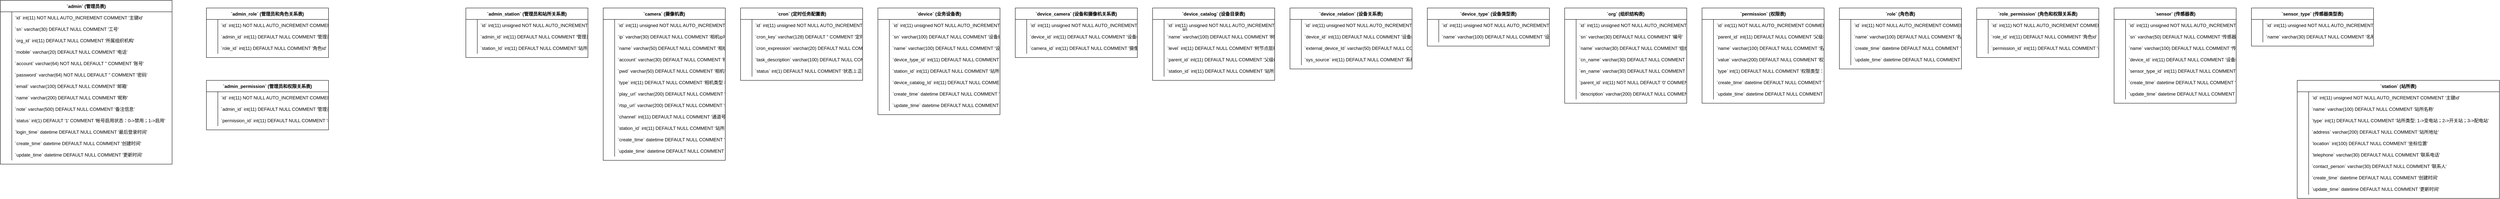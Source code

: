 <mxfile version="14.1.2" type="github">
  <diagram id="R2lEEEUBdFMjLlhIrx00" name="Page-1">
    <mxGraphModel dx="4577" dy="631" grid="1" gridSize="10" guides="1" tooltips="1" connect="1" arrows="1" fold="1" page="1" pageScale="1" pageWidth="850" pageHeight="1100" math="0" shadow="0" extFonts="Permanent Marker^https://fonts.googleapis.com/css?family=Permanent+Marker">
      <root>
        <mxCell id="0" />
        <mxCell id="1" parent="0" />
        <mxCell id="g749_msIezuKp8OIKfwZ-3" value="sn" style="shape=partialRectangle;overflow=hidden;connectable=0;fillColor=none;top=0;left=0;bottom=0;right=0;align=left;spacingLeft=6;" vertex="1" parent="1">
          <mxGeometry x="150" y="210" width="220" height="30" as="geometry" />
        </mxCell>
        <mxCell id="g749_msIezuKp8OIKfwZ-5" value="`admin` (管理员表)" style="shape=table;startSize=30;container=1;collapsible=1;childLayout=tableLayout;fixedRows=1;rowLines=0;fontStyle=1;align=center;resizeLast=1;" vertex="1" parent="1">
          <mxGeometry x="-2940" y="150" width="450" height="430" as="geometry" />
        </mxCell>
        <mxCell id="g749_msIezuKp8OIKfwZ-6" value="" style="shape=partialRectangle;collapsible=0;dropTarget=0;pointerEvents=0;fillColor=none;points=[[0,0.5],[1,0.5]];portConstraint=eastwest;top=0;left=0;right=0;bottom=0;" vertex="1" parent="g749_msIezuKp8OIKfwZ-5">
          <mxGeometry y="30" width="450" height="30" as="geometry" />
        </mxCell>
        <mxCell id="g749_msIezuKp8OIKfwZ-7" value="" style="shape=partialRectangle;overflow=hidden;connectable=0;fillColor=none;top=0;left=0;bottom=0;right=0;" vertex="1" parent="g749_msIezuKp8OIKfwZ-6">
          <mxGeometry width="30" height="30" as="geometry" />
        </mxCell>
        <mxCell id="g749_msIezuKp8OIKfwZ-8" value="`id` int(11) NOT NULL AUTO_INCREMENT COMMENT &#39;主键id&#39;" style="shape=partialRectangle;overflow=hidden;connectable=0;fillColor=none;top=0;left=0;bottom=0;right=0;align=left;spacingLeft=6;" vertex="1" parent="g749_msIezuKp8OIKfwZ-6">
          <mxGeometry x="30" width="420" height="30" as="geometry" />
        </mxCell>
        <mxCell id="g749_msIezuKp8OIKfwZ-9" value="" style="shape=partialRectangle;collapsible=0;dropTarget=0;pointerEvents=0;fillColor=none;points=[[0,0.5],[1,0.5]];portConstraint=eastwest;top=0;left=0;right=0;bottom=0;" vertex="1" parent="g749_msIezuKp8OIKfwZ-5">
          <mxGeometry y="60" width="450" height="30" as="geometry" />
        </mxCell>
        <mxCell id="g749_msIezuKp8OIKfwZ-10" value="" style="shape=partialRectangle;overflow=hidden;connectable=0;fillColor=none;top=0;left=0;bottom=0;right=0;" vertex="1" parent="g749_msIezuKp8OIKfwZ-9">
          <mxGeometry width="30" height="30" as="geometry" />
        </mxCell>
        <mxCell id="g749_msIezuKp8OIKfwZ-11" value="`sn` varchar(30) DEFAULT NULL COMMENT &#39;工号&#39;" style="shape=partialRectangle;overflow=hidden;connectable=0;fillColor=none;top=0;left=0;bottom=0;right=0;align=left;spacingLeft=6;" vertex="1" parent="g749_msIezuKp8OIKfwZ-9">
          <mxGeometry x="30" width="420" height="30" as="geometry" />
        </mxCell>
        <mxCell id="g749_msIezuKp8OIKfwZ-12" value="" style="shape=partialRectangle;collapsible=0;dropTarget=0;pointerEvents=0;fillColor=none;points=[[0,0.5],[1,0.5]];portConstraint=eastwest;top=0;left=0;right=0;bottom=0;" vertex="1" parent="g749_msIezuKp8OIKfwZ-5">
          <mxGeometry y="90" width="450" height="30" as="geometry" />
        </mxCell>
        <mxCell id="g749_msIezuKp8OIKfwZ-13" value="" style="shape=partialRectangle;overflow=hidden;connectable=0;fillColor=none;top=0;left=0;bottom=0;right=0;" vertex="1" parent="g749_msIezuKp8OIKfwZ-12">
          <mxGeometry width="30" height="30" as="geometry" />
        </mxCell>
        <mxCell id="g749_msIezuKp8OIKfwZ-14" value="`org_id` int(11) DEFAULT NULL COMMENT &#39;所属组织机构&#39;" style="shape=partialRectangle;overflow=hidden;connectable=0;fillColor=none;top=0;left=0;bottom=0;right=0;align=left;spacingLeft=6;" vertex="1" parent="g749_msIezuKp8OIKfwZ-12">
          <mxGeometry x="30" width="420" height="30" as="geometry" />
        </mxCell>
        <mxCell id="g749_msIezuKp8OIKfwZ-15" value="" style="shape=partialRectangle;collapsible=0;dropTarget=0;pointerEvents=0;fillColor=none;points=[[0,0.5],[1,0.5]];portConstraint=eastwest;top=0;left=0;right=0;bottom=0;" vertex="1" parent="g749_msIezuKp8OIKfwZ-5">
          <mxGeometry y="120" width="450" height="30" as="geometry" />
        </mxCell>
        <mxCell id="g749_msIezuKp8OIKfwZ-16" value="" style="shape=partialRectangle;overflow=hidden;connectable=0;fillColor=none;top=0;left=0;bottom=0;right=0;" vertex="1" parent="g749_msIezuKp8OIKfwZ-15">
          <mxGeometry width="30" height="30" as="geometry" />
        </mxCell>
        <mxCell id="g749_msIezuKp8OIKfwZ-17" value="`mobile` varchar(20) DEFAULT NULL COMMENT &#39;电话&#39;" style="shape=partialRectangle;overflow=hidden;connectable=0;fillColor=none;top=0;left=0;bottom=0;right=0;align=left;spacingLeft=6;" vertex="1" parent="g749_msIezuKp8OIKfwZ-15">
          <mxGeometry x="30" width="420" height="30" as="geometry" />
        </mxCell>
        <mxCell id="g749_msIezuKp8OIKfwZ-18" value="" style="shape=partialRectangle;collapsible=0;dropTarget=0;pointerEvents=0;fillColor=none;points=[[0,0.5],[1,0.5]];portConstraint=eastwest;top=0;left=0;right=0;bottom=0;" vertex="1" parent="g749_msIezuKp8OIKfwZ-5">
          <mxGeometry y="150" width="450" height="30" as="geometry" />
        </mxCell>
        <mxCell id="g749_msIezuKp8OIKfwZ-19" value="" style="shape=partialRectangle;overflow=hidden;connectable=0;fillColor=none;top=0;left=0;bottom=0;right=0;" vertex="1" parent="g749_msIezuKp8OIKfwZ-18">
          <mxGeometry width="30" height="30" as="geometry" />
        </mxCell>
        <mxCell id="g749_msIezuKp8OIKfwZ-20" value="`account` varchar(64) NOT NULL DEFAULT &#39;&#39; COMMENT &#39;账号&#39;" style="shape=partialRectangle;overflow=hidden;connectable=0;fillColor=none;top=0;left=0;bottom=0;right=0;align=left;spacingLeft=6;" vertex="1" parent="g749_msIezuKp8OIKfwZ-18">
          <mxGeometry x="30" width="420" height="30" as="geometry" />
        </mxCell>
        <mxCell id="g749_msIezuKp8OIKfwZ-21" value="" style="shape=partialRectangle;collapsible=0;dropTarget=0;pointerEvents=0;fillColor=none;points=[[0,0.5],[1,0.5]];portConstraint=eastwest;top=0;left=0;right=0;bottom=0;" vertex="1" parent="g749_msIezuKp8OIKfwZ-5">
          <mxGeometry y="180" width="450" height="30" as="geometry" />
        </mxCell>
        <mxCell id="g749_msIezuKp8OIKfwZ-22" value="" style="shape=partialRectangle;overflow=hidden;connectable=0;fillColor=none;top=0;left=0;bottom=0;right=0;" vertex="1" parent="g749_msIezuKp8OIKfwZ-21">
          <mxGeometry width="30" height="30" as="geometry" />
        </mxCell>
        <mxCell id="g749_msIezuKp8OIKfwZ-23" value="`password` varchar(64) NOT NULL DEFAULT &#39;&#39; COMMENT &#39;密码&#39;" style="shape=partialRectangle;overflow=hidden;connectable=0;fillColor=none;top=0;left=0;bottom=0;right=0;align=left;spacingLeft=6;" vertex="1" parent="g749_msIezuKp8OIKfwZ-21">
          <mxGeometry x="30" width="420" height="30" as="geometry" />
        </mxCell>
        <mxCell id="g749_msIezuKp8OIKfwZ-24" value="" style="shape=partialRectangle;collapsible=0;dropTarget=0;pointerEvents=0;fillColor=none;points=[[0,0.5],[1,0.5]];portConstraint=eastwest;top=0;left=0;right=0;bottom=0;" vertex="1" parent="g749_msIezuKp8OIKfwZ-5">
          <mxGeometry y="210" width="450" height="30" as="geometry" />
        </mxCell>
        <mxCell id="g749_msIezuKp8OIKfwZ-25" value="" style="shape=partialRectangle;overflow=hidden;connectable=0;fillColor=none;top=0;left=0;bottom=0;right=0;" vertex="1" parent="g749_msIezuKp8OIKfwZ-24">
          <mxGeometry width="30" height="30" as="geometry" />
        </mxCell>
        <mxCell id="g749_msIezuKp8OIKfwZ-26" value="`email` varchar(100) DEFAULT NULL COMMENT &#39;邮箱&#39;" style="shape=partialRectangle;overflow=hidden;connectable=0;fillColor=none;top=0;left=0;bottom=0;right=0;align=left;spacingLeft=6;" vertex="1" parent="g749_msIezuKp8OIKfwZ-24">
          <mxGeometry x="30" width="420" height="30" as="geometry" />
        </mxCell>
        <mxCell id="g749_msIezuKp8OIKfwZ-27" value="" style="shape=partialRectangle;collapsible=0;dropTarget=0;pointerEvents=0;fillColor=none;points=[[0,0.5],[1,0.5]];portConstraint=eastwest;top=0;left=0;right=0;bottom=0;" vertex="1" parent="g749_msIezuKp8OIKfwZ-5">
          <mxGeometry y="240" width="450" height="30" as="geometry" />
        </mxCell>
        <mxCell id="g749_msIezuKp8OIKfwZ-28" value="" style="shape=partialRectangle;overflow=hidden;connectable=0;fillColor=none;top=0;left=0;bottom=0;right=0;" vertex="1" parent="g749_msIezuKp8OIKfwZ-27">
          <mxGeometry width="30" height="30" as="geometry" />
        </mxCell>
        <mxCell id="g749_msIezuKp8OIKfwZ-29" value="`name` varchar(200) DEFAULT NULL COMMENT &#39;昵称&#39;" style="shape=partialRectangle;overflow=hidden;connectable=0;fillColor=none;top=0;left=0;bottom=0;right=0;align=left;spacingLeft=6;" vertex="1" parent="g749_msIezuKp8OIKfwZ-27">
          <mxGeometry x="30" width="420" height="30" as="geometry" />
        </mxCell>
        <mxCell id="g749_msIezuKp8OIKfwZ-30" value="" style="shape=partialRectangle;collapsible=0;dropTarget=0;pointerEvents=0;fillColor=none;points=[[0,0.5],[1,0.5]];portConstraint=eastwest;top=0;left=0;right=0;bottom=0;" vertex="1" parent="g749_msIezuKp8OIKfwZ-5">
          <mxGeometry y="270" width="450" height="30" as="geometry" />
        </mxCell>
        <mxCell id="g749_msIezuKp8OIKfwZ-31" value="" style="shape=partialRectangle;overflow=hidden;connectable=0;fillColor=none;top=0;left=0;bottom=0;right=0;" vertex="1" parent="g749_msIezuKp8OIKfwZ-30">
          <mxGeometry width="30" height="30" as="geometry" />
        </mxCell>
        <mxCell id="g749_msIezuKp8OIKfwZ-32" value="`note` varchar(500) DEFAULT NULL COMMENT &#39;备注信息&#39;" style="shape=partialRectangle;overflow=hidden;connectable=0;fillColor=none;top=0;left=0;bottom=0;right=0;align=left;spacingLeft=6;" vertex="1" parent="g749_msIezuKp8OIKfwZ-30">
          <mxGeometry x="30" width="420" height="30" as="geometry" />
        </mxCell>
        <mxCell id="g749_msIezuKp8OIKfwZ-33" value="" style="shape=partialRectangle;collapsible=0;dropTarget=0;pointerEvents=0;fillColor=none;points=[[0,0.5],[1,0.5]];portConstraint=eastwest;top=0;left=0;right=0;bottom=0;" vertex="1" parent="g749_msIezuKp8OIKfwZ-5">
          <mxGeometry y="300" width="450" height="30" as="geometry" />
        </mxCell>
        <mxCell id="g749_msIezuKp8OIKfwZ-34" value="" style="shape=partialRectangle;overflow=hidden;connectable=0;fillColor=none;top=0;left=0;bottom=0;right=0;" vertex="1" parent="g749_msIezuKp8OIKfwZ-33">
          <mxGeometry width="30" height="30" as="geometry" />
        </mxCell>
        <mxCell id="g749_msIezuKp8OIKfwZ-35" value="`status` int(1) DEFAULT &#39;1&#39; COMMENT &#39;帐号启用状态：0-&gt;禁用；1-&gt;启用&#39;" style="shape=partialRectangle;overflow=hidden;connectable=0;fillColor=none;top=0;left=0;bottom=0;right=0;align=left;spacingLeft=6;" vertex="1" parent="g749_msIezuKp8OIKfwZ-33">
          <mxGeometry x="30" width="420" height="30" as="geometry" />
        </mxCell>
        <mxCell id="g749_msIezuKp8OIKfwZ-36" value="" style="shape=partialRectangle;collapsible=0;dropTarget=0;pointerEvents=0;fillColor=none;points=[[0,0.5],[1,0.5]];portConstraint=eastwest;top=0;left=0;right=0;bottom=0;" vertex="1" parent="g749_msIezuKp8OIKfwZ-5">
          <mxGeometry y="330" width="450" height="30" as="geometry" />
        </mxCell>
        <mxCell id="g749_msIezuKp8OIKfwZ-37" value="" style="shape=partialRectangle;overflow=hidden;connectable=0;fillColor=none;top=0;left=0;bottom=0;right=0;" vertex="1" parent="g749_msIezuKp8OIKfwZ-36">
          <mxGeometry width="30" height="30" as="geometry" />
        </mxCell>
        <mxCell id="g749_msIezuKp8OIKfwZ-38" value="`login_time` datetime DEFAULT NULL COMMENT &#39;最后登录时间&#39;" style="shape=partialRectangle;overflow=hidden;connectable=0;fillColor=none;top=0;left=0;bottom=0;right=0;align=left;spacingLeft=6;" vertex="1" parent="g749_msIezuKp8OIKfwZ-36">
          <mxGeometry x="30" width="420" height="30" as="geometry" />
        </mxCell>
        <mxCell id="g749_msIezuKp8OIKfwZ-39" value="" style="shape=partialRectangle;collapsible=0;dropTarget=0;pointerEvents=0;fillColor=none;points=[[0,0.5],[1,0.5]];portConstraint=eastwest;top=0;left=0;right=0;bottom=0;" vertex="1" parent="g749_msIezuKp8OIKfwZ-5">
          <mxGeometry y="360" width="450" height="30" as="geometry" />
        </mxCell>
        <mxCell id="g749_msIezuKp8OIKfwZ-40" value="" style="shape=partialRectangle;overflow=hidden;connectable=0;fillColor=none;top=0;left=0;bottom=0;right=0;" vertex="1" parent="g749_msIezuKp8OIKfwZ-39">
          <mxGeometry width="30" height="30" as="geometry" />
        </mxCell>
        <mxCell id="g749_msIezuKp8OIKfwZ-41" value="`create_time` datetime DEFAULT NULL COMMENT &#39;创建时间&#39;" style="shape=partialRectangle;overflow=hidden;connectable=0;fillColor=none;top=0;left=0;bottom=0;right=0;align=left;spacingLeft=6;" vertex="1" parent="g749_msIezuKp8OIKfwZ-39">
          <mxGeometry x="30" width="420" height="30" as="geometry" />
        </mxCell>
        <mxCell id="g749_msIezuKp8OIKfwZ-42" value="" style="shape=partialRectangle;collapsible=0;dropTarget=0;pointerEvents=0;fillColor=none;points=[[0,0.5],[1,0.5]];portConstraint=eastwest;top=0;left=0;right=0;bottom=0;" vertex="1" parent="g749_msIezuKp8OIKfwZ-5">
          <mxGeometry y="390" width="450" height="30" as="geometry" />
        </mxCell>
        <mxCell id="g749_msIezuKp8OIKfwZ-43" value="" style="shape=partialRectangle;overflow=hidden;connectable=0;fillColor=none;top=0;left=0;bottom=0;right=0;" vertex="1" parent="g749_msIezuKp8OIKfwZ-42">
          <mxGeometry width="30" height="30" as="geometry" />
        </mxCell>
        <mxCell id="g749_msIezuKp8OIKfwZ-44" value="`update_time` datetime DEFAULT NULL COMMENT &#39;更新时间&#39;" style="shape=partialRectangle;overflow=hidden;connectable=0;fillColor=none;top=0;left=0;bottom=0;right=0;align=left;spacingLeft=6;" vertex="1" parent="g749_msIezuKp8OIKfwZ-42">
          <mxGeometry x="30" width="420" height="30" as="geometry" />
        </mxCell>
        <mxCell id="g749_msIezuKp8OIKfwZ-45" value="`admin_permission` (管理员和权限关系表)" style="shape=table;startSize=30;container=1;collapsible=1;childLayout=tableLayout;fixedRows=1;rowLines=0;fontStyle=1;align=center;resizeLast=1;" vertex="1" parent="1">
          <mxGeometry x="-2400" y="360" width="320" height="130" as="geometry" />
        </mxCell>
        <mxCell id="g749_msIezuKp8OIKfwZ-46" value="" style="shape=partialRectangle;collapsible=0;dropTarget=0;pointerEvents=0;fillColor=none;points=[[0,0.5],[1,0.5]];portConstraint=eastwest;top=0;left=0;right=0;bottom=0;" vertex="1" parent="g749_msIezuKp8OIKfwZ-45">
          <mxGeometry y="30" width="320" height="30" as="geometry" />
        </mxCell>
        <mxCell id="g749_msIezuKp8OIKfwZ-47" value="" style="shape=partialRectangle;overflow=hidden;connectable=0;fillColor=none;top=0;left=0;bottom=0;right=0;" vertex="1" parent="g749_msIezuKp8OIKfwZ-46">
          <mxGeometry width="30" height="30" as="geometry" />
        </mxCell>
        <mxCell id="g749_msIezuKp8OIKfwZ-48" value="`id` int(11) NOT NULL AUTO_INCREMENT COMMENT &#39;主键id&#39;" style="shape=partialRectangle;overflow=hidden;connectable=0;fillColor=none;top=0;left=0;bottom=0;right=0;align=left;spacingLeft=6;" vertex="1" parent="g749_msIezuKp8OIKfwZ-46">
          <mxGeometry x="30" width="290" height="30" as="geometry" />
        </mxCell>
        <mxCell id="g749_msIezuKp8OIKfwZ-49" value="" style="shape=partialRectangle;collapsible=0;dropTarget=0;pointerEvents=0;fillColor=none;points=[[0,0.5],[1,0.5]];portConstraint=eastwest;top=0;left=0;right=0;bottom=0;" vertex="1" parent="g749_msIezuKp8OIKfwZ-45">
          <mxGeometry y="60" width="320" height="30" as="geometry" />
        </mxCell>
        <mxCell id="g749_msIezuKp8OIKfwZ-50" value="" style="shape=partialRectangle;overflow=hidden;connectable=0;fillColor=none;top=0;left=0;bottom=0;right=0;" vertex="1" parent="g749_msIezuKp8OIKfwZ-49">
          <mxGeometry width="30" height="30" as="geometry" />
        </mxCell>
        <mxCell id="g749_msIezuKp8OIKfwZ-51" value="`admin_id` int(11) DEFAULT NULL COMMENT &#39;管理员id&#39;" style="shape=partialRectangle;overflow=hidden;connectable=0;fillColor=none;top=0;left=0;bottom=0;right=0;align=left;spacingLeft=6;" vertex="1" parent="g749_msIezuKp8OIKfwZ-49">
          <mxGeometry x="30" width="290" height="30" as="geometry" />
        </mxCell>
        <mxCell id="g749_msIezuKp8OIKfwZ-52" value="" style="shape=partialRectangle;collapsible=0;dropTarget=0;pointerEvents=0;fillColor=none;points=[[0,0.5],[1,0.5]];portConstraint=eastwest;top=0;left=0;right=0;bottom=0;" vertex="1" parent="g749_msIezuKp8OIKfwZ-45">
          <mxGeometry y="90" width="320" height="30" as="geometry" />
        </mxCell>
        <mxCell id="g749_msIezuKp8OIKfwZ-53" value="" style="shape=partialRectangle;overflow=hidden;connectable=0;fillColor=none;top=0;left=0;bottom=0;right=0;" vertex="1" parent="g749_msIezuKp8OIKfwZ-52">
          <mxGeometry width="30" height="30" as="geometry" />
        </mxCell>
        <mxCell id="g749_msIezuKp8OIKfwZ-54" value="`permission_id` int(11) DEFAULT NULL COMMENT &#39;权限id&#39;" style="shape=partialRectangle;overflow=hidden;connectable=0;fillColor=none;top=0;left=0;bottom=0;right=0;align=left;spacingLeft=6;" vertex="1" parent="g749_msIezuKp8OIKfwZ-52">
          <mxGeometry x="30" width="290" height="30" as="geometry" />
        </mxCell>
        <mxCell id="g749_msIezuKp8OIKfwZ-55" value="`admin_role` (管理员和角色关系表)" style="shape=table;startSize=30;container=1;collapsible=1;childLayout=tableLayout;fixedRows=1;rowLines=0;fontStyle=1;align=center;resizeLast=1;" vertex="1" parent="1">
          <mxGeometry x="-2400" y="170" width="320" height="130" as="geometry" />
        </mxCell>
        <mxCell id="g749_msIezuKp8OIKfwZ-56" value="" style="shape=partialRectangle;collapsible=0;dropTarget=0;pointerEvents=0;fillColor=none;points=[[0,0.5],[1,0.5]];portConstraint=eastwest;top=0;left=0;right=0;bottom=0;" vertex="1" parent="g749_msIezuKp8OIKfwZ-55">
          <mxGeometry y="30" width="320" height="30" as="geometry" />
        </mxCell>
        <mxCell id="g749_msIezuKp8OIKfwZ-57" value="" style="shape=partialRectangle;overflow=hidden;connectable=0;fillColor=none;top=0;left=0;bottom=0;right=0;" vertex="1" parent="g749_msIezuKp8OIKfwZ-56">
          <mxGeometry width="30" height="30" as="geometry" />
        </mxCell>
        <mxCell id="g749_msIezuKp8OIKfwZ-58" value="`id` int(11) NOT NULL AUTO_INCREMENT COMMENT &#39;主键id&#39;" style="shape=partialRectangle;overflow=hidden;connectable=0;fillColor=none;top=0;left=0;bottom=0;right=0;align=left;spacingLeft=6;" vertex="1" parent="g749_msIezuKp8OIKfwZ-56">
          <mxGeometry x="30" width="290" height="30" as="geometry" />
        </mxCell>
        <mxCell id="g749_msIezuKp8OIKfwZ-59" value="" style="shape=partialRectangle;collapsible=0;dropTarget=0;pointerEvents=0;fillColor=none;points=[[0,0.5],[1,0.5]];portConstraint=eastwest;top=0;left=0;right=0;bottom=0;" vertex="1" parent="g749_msIezuKp8OIKfwZ-55">
          <mxGeometry y="60" width="320" height="30" as="geometry" />
        </mxCell>
        <mxCell id="g749_msIezuKp8OIKfwZ-60" value="" style="shape=partialRectangle;overflow=hidden;connectable=0;fillColor=none;top=0;left=0;bottom=0;right=0;" vertex="1" parent="g749_msIezuKp8OIKfwZ-59">
          <mxGeometry width="30" height="30" as="geometry" />
        </mxCell>
        <mxCell id="g749_msIezuKp8OIKfwZ-61" value="`admin_id` int(11) DEFAULT NULL COMMENT &#39;管理员id&#39;" style="shape=partialRectangle;overflow=hidden;connectable=0;fillColor=none;top=0;left=0;bottom=0;right=0;align=left;spacingLeft=6;" vertex="1" parent="g749_msIezuKp8OIKfwZ-59">
          <mxGeometry x="30" width="290" height="30" as="geometry" />
        </mxCell>
        <mxCell id="g749_msIezuKp8OIKfwZ-62" value="" style="shape=partialRectangle;collapsible=0;dropTarget=0;pointerEvents=0;fillColor=none;points=[[0,0.5],[1,0.5]];portConstraint=eastwest;top=0;left=0;right=0;bottom=0;" vertex="1" parent="g749_msIezuKp8OIKfwZ-55">
          <mxGeometry y="90" width="320" height="30" as="geometry" />
        </mxCell>
        <mxCell id="g749_msIezuKp8OIKfwZ-63" value="" style="shape=partialRectangle;overflow=hidden;connectable=0;fillColor=none;top=0;left=0;bottom=0;right=0;" vertex="1" parent="g749_msIezuKp8OIKfwZ-62">
          <mxGeometry width="30" height="30" as="geometry" />
        </mxCell>
        <mxCell id="g749_msIezuKp8OIKfwZ-64" value="`role_id` int(11) DEFAULT NULL COMMENT &#39;角色id&#39;" style="shape=partialRectangle;overflow=hidden;connectable=0;fillColor=none;top=0;left=0;bottom=0;right=0;align=left;spacingLeft=6;" vertex="1" parent="g749_msIezuKp8OIKfwZ-62">
          <mxGeometry x="30" width="290" height="30" as="geometry" />
        </mxCell>
        <mxCell id="g749_msIezuKp8OIKfwZ-65" value="`admin_station` (管理员和站所关系表)" style="shape=table;startSize=30;container=1;collapsible=1;childLayout=tableLayout;fixedRows=1;rowLines=0;fontStyle=1;align=center;resizeLast=1;" vertex="1" parent="1">
          <mxGeometry x="-1720" y="170" width="320" height="130" as="geometry" />
        </mxCell>
        <mxCell id="g749_msIezuKp8OIKfwZ-66" value="" style="shape=partialRectangle;collapsible=0;dropTarget=0;pointerEvents=0;fillColor=none;points=[[0,0.5],[1,0.5]];portConstraint=eastwest;top=0;left=0;right=0;bottom=0;" vertex="1" parent="g749_msIezuKp8OIKfwZ-65">
          <mxGeometry y="30" width="320" height="30" as="geometry" />
        </mxCell>
        <mxCell id="g749_msIezuKp8OIKfwZ-67" value="" style="shape=partialRectangle;overflow=hidden;connectable=0;fillColor=none;top=0;left=0;bottom=0;right=0;" vertex="1" parent="g749_msIezuKp8OIKfwZ-66">
          <mxGeometry width="30" height="30" as="geometry" />
        </mxCell>
        <mxCell id="g749_msIezuKp8OIKfwZ-68" value="`id` int(11) unsigned NOT NULL AUTO_INCREMENT COMMENT &#39;主键id&#39;" style="shape=partialRectangle;overflow=hidden;connectable=0;fillColor=none;top=0;left=0;bottom=0;right=0;align=left;spacingLeft=6;" vertex="1" parent="g749_msIezuKp8OIKfwZ-66">
          <mxGeometry x="30" width="290" height="30" as="geometry" />
        </mxCell>
        <mxCell id="g749_msIezuKp8OIKfwZ-69" value="" style="shape=partialRectangle;collapsible=0;dropTarget=0;pointerEvents=0;fillColor=none;points=[[0,0.5],[1,0.5]];portConstraint=eastwest;top=0;left=0;right=0;bottom=0;" vertex="1" parent="g749_msIezuKp8OIKfwZ-65">
          <mxGeometry y="60" width="320" height="30" as="geometry" />
        </mxCell>
        <mxCell id="g749_msIezuKp8OIKfwZ-70" value="" style="shape=partialRectangle;overflow=hidden;connectable=0;fillColor=none;top=0;left=0;bottom=0;right=0;" vertex="1" parent="g749_msIezuKp8OIKfwZ-69">
          <mxGeometry width="30" height="30" as="geometry" />
        </mxCell>
        <mxCell id="g749_msIezuKp8OIKfwZ-71" value="`admin_id` int(11) DEFAULT NULL COMMENT &#39;管理员id&#39;" style="shape=partialRectangle;overflow=hidden;connectable=0;fillColor=none;top=0;left=0;bottom=0;right=0;align=left;spacingLeft=6;" vertex="1" parent="g749_msIezuKp8OIKfwZ-69">
          <mxGeometry x="30" width="290" height="30" as="geometry" />
        </mxCell>
        <mxCell id="g749_msIezuKp8OIKfwZ-72" value="" style="shape=partialRectangle;collapsible=0;dropTarget=0;pointerEvents=0;fillColor=none;points=[[0,0.5],[1,0.5]];portConstraint=eastwest;top=0;left=0;right=0;bottom=0;" vertex="1" parent="g749_msIezuKp8OIKfwZ-65">
          <mxGeometry y="90" width="320" height="30" as="geometry" />
        </mxCell>
        <mxCell id="g749_msIezuKp8OIKfwZ-73" value="" style="shape=partialRectangle;overflow=hidden;connectable=0;fillColor=none;top=0;left=0;bottom=0;right=0;" vertex="1" parent="g749_msIezuKp8OIKfwZ-72">
          <mxGeometry width="30" height="30" as="geometry" />
        </mxCell>
        <mxCell id="g749_msIezuKp8OIKfwZ-74" value="`station_Id` int(11) DEFAULT NULL COMMENT &#39;站所id&#39;" style="shape=partialRectangle;overflow=hidden;connectable=0;fillColor=none;top=0;left=0;bottom=0;right=0;align=left;spacingLeft=6;" vertex="1" parent="g749_msIezuKp8OIKfwZ-72">
          <mxGeometry x="30" width="290" height="30" as="geometry" />
        </mxCell>
        <mxCell id="g749_msIezuKp8OIKfwZ-75" value="`camera` (摄像机表)" style="shape=table;startSize=30;container=1;collapsible=1;childLayout=tableLayout;fixedRows=1;rowLines=0;fontStyle=1;align=center;resizeLast=1;" vertex="1" parent="1">
          <mxGeometry x="-1360" y="170" width="320" height="400" as="geometry" />
        </mxCell>
        <mxCell id="g749_msIezuKp8OIKfwZ-76" value="" style="shape=partialRectangle;collapsible=0;dropTarget=0;pointerEvents=0;fillColor=none;points=[[0,0.5],[1,0.5]];portConstraint=eastwest;top=0;left=0;right=0;bottom=0;" vertex="1" parent="g749_msIezuKp8OIKfwZ-75">
          <mxGeometry y="30" width="320" height="30" as="geometry" />
        </mxCell>
        <mxCell id="g749_msIezuKp8OIKfwZ-77" value="" style="shape=partialRectangle;overflow=hidden;connectable=0;fillColor=none;top=0;left=0;bottom=0;right=0;" vertex="1" parent="g749_msIezuKp8OIKfwZ-76">
          <mxGeometry width="30" height="30" as="geometry" />
        </mxCell>
        <mxCell id="g749_msIezuKp8OIKfwZ-78" value="`id` int(11) unsigned NOT NULL AUTO_INCREMENT COMMENT &#39;主键id&#39;" style="shape=partialRectangle;overflow=hidden;connectable=0;fillColor=none;top=0;left=0;bottom=0;right=0;align=left;spacingLeft=6;" vertex="1" parent="g749_msIezuKp8OIKfwZ-76">
          <mxGeometry x="30" width="290" height="30" as="geometry" />
        </mxCell>
        <mxCell id="g749_msIezuKp8OIKfwZ-79" value="" style="shape=partialRectangle;collapsible=0;dropTarget=0;pointerEvents=0;fillColor=none;points=[[0,0.5],[1,0.5]];portConstraint=eastwest;top=0;left=0;right=0;bottom=0;" vertex="1" parent="g749_msIezuKp8OIKfwZ-75">
          <mxGeometry y="60" width="320" height="30" as="geometry" />
        </mxCell>
        <mxCell id="g749_msIezuKp8OIKfwZ-80" value="" style="shape=partialRectangle;overflow=hidden;connectable=0;fillColor=none;top=0;left=0;bottom=0;right=0;" vertex="1" parent="g749_msIezuKp8OIKfwZ-79">
          <mxGeometry width="30" height="30" as="geometry" />
        </mxCell>
        <mxCell id="g749_msIezuKp8OIKfwZ-81" value="`ip` varchar(30) DEFAULT NULL COMMENT &#39;相机ip地址&#39;" style="shape=partialRectangle;overflow=hidden;connectable=0;fillColor=none;top=0;left=0;bottom=0;right=0;align=left;spacingLeft=6;" vertex="1" parent="g749_msIezuKp8OIKfwZ-79">
          <mxGeometry x="30" width="290" height="30" as="geometry" />
        </mxCell>
        <mxCell id="g749_msIezuKp8OIKfwZ-82" value="" style="shape=partialRectangle;collapsible=0;dropTarget=0;pointerEvents=0;fillColor=none;points=[[0,0.5],[1,0.5]];portConstraint=eastwest;top=0;left=0;right=0;bottom=0;" vertex="1" parent="g749_msIezuKp8OIKfwZ-75">
          <mxGeometry y="90" width="320" height="30" as="geometry" />
        </mxCell>
        <mxCell id="g749_msIezuKp8OIKfwZ-83" value="" style="shape=partialRectangle;overflow=hidden;connectable=0;fillColor=none;top=0;left=0;bottom=0;right=0;" vertex="1" parent="g749_msIezuKp8OIKfwZ-82">
          <mxGeometry width="30" height="30" as="geometry" />
        </mxCell>
        <mxCell id="g749_msIezuKp8OIKfwZ-84" value="`name` varchar(50) DEFAULT NULL COMMENT &#39;相机名称&#39;" style="shape=partialRectangle;overflow=hidden;connectable=0;fillColor=none;top=0;left=0;bottom=0;right=0;align=left;spacingLeft=6;" vertex="1" parent="g749_msIezuKp8OIKfwZ-82">
          <mxGeometry x="30" width="290" height="30" as="geometry" />
        </mxCell>
        <mxCell id="g749_msIezuKp8OIKfwZ-85" value="" style="shape=partialRectangle;collapsible=0;dropTarget=0;pointerEvents=0;fillColor=none;points=[[0,0.5],[1,0.5]];portConstraint=eastwest;top=0;left=0;right=0;bottom=0;" vertex="1" parent="g749_msIezuKp8OIKfwZ-75">
          <mxGeometry y="120" width="320" height="30" as="geometry" />
        </mxCell>
        <mxCell id="g749_msIezuKp8OIKfwZ-86" value="" style="shape=partialRectangle;overflow=hidden;connectable=0;fillColor=none;top=0;left=0;bottom=0;right=0;" vertex="1" parent="g749_msIezuKp8OIKfwZ-85">
          <mxGeometry width="30" height="30" as="geometry" />
        </mxCell>
        <mxCell id="g749_msIezuKp8OIKfwZ-87" value="`account` varchar(30) DEFAULT NULL COMMENT &#39;相机账号&#39;" style="shape=partialRectangle;overflow=hidden;connectable=0;fillColor=none;top=0;left=0;bottom=0;right=0;align=left;spacingLeft=6;" vertex="1" parent="g749_msIezuKp8OIKfwZ-85">
          <mxGeometry x="30" width="290" height="30" as="geometry" />
        </mxCell>
        <mxCell id="g749_msIezuKp8OIKfwZ-88" value="" style="shape=partialRectangle;collapsible=0;dropTarget=0;pointerEvents=0;fillColor=none;points=[[0,0.5],[1,0.5]];portConstraint=eastwest;top=0;left=0;right=0;bottom=0;" vertex="1" parent="g749_msIezuKp8OIKfwZ-75">
          <mxGeometry y="150" width="320" height="30" as="geometry" />
        </mxCell>
        <mxCell id="g749_msIezuKp8OIKfwZ-89" value="" style="shape=partialRectangle;overflow=hidden;connectable=0;fillColor=none;top=0;left=0;bottom=0;right=0;" vertex="1" parent="g749_msIezuKp8OIKfwZ-88">
          <mxGeometry width="30" height="30" as="geometry" />
        </mxCell>
        <mxCell id="g749_msIezuKp8OIKfwZ-90" value="`pwd` varchar(50) DEFAULT NULL COMMENT &#39;相机密码&#39;" style="shape=partialRectangle;overflow=hidden;connectable=0;fillColor=none;top=0;left=0;bottom=0;right=0;align=left;spacingLeft=6;" vertex="1" parent="g749_msIezuKp8OIKfwZ-88">
          <mxGeometry x="30" width="290" height="30" as="geometry" />
        </mxCell>
        <mxCell id="g749_msIezuKp8OIKfwZ-91" value="" style="shape=partialRectangle;collapsible=0;dropTarget=0;pointerEvents=0;fillColor=none;points=[[0,0.5],[1,0.5]];portConstraint=eastwest;top=0;left=0;right=0;bottom=0;" vertex="1" parent="g749_msIezuKp8OIKfwZ-75">
          <mxGeometry y="180" width="320" height="30" as="geometry" />
        </mxCell>
        <mxCell id="g749_msIezuKp8OIKfwZ-92" value="" style="shape=partialRectangle;overflow=hidden;connectable=0;fillColor=none;top=0;left=0;bottom=0;right=0;" vertex="1" parent="g749_msIezuKp8OIKfwZ-91">
          <mxGeometry width="30" height="30" as="geometry" />
        </mxCell>
        <mxCell id="g749_msIezuKp8OIKfwZ-93" value="`type` int(11) DEFAULT NULL COMMENT &#39;相机类型 相机类型 红外:1,可见光:2&#39;" style="shape=partialRectangle;overflow=hidden;connectable=0;fillColor=none;top=0;left=0;bottom=0;right=0;align=left;spacingLeft=6;" vertex="1" parent="g749_msIezuKp8OIKfwZ-91">
          <mxGeometry x="30" width="290" height="30" as="geometry" />
        </mxCell>
        <mxCell id="g749_msIezuKp8OIKfwZ-94" value="" style="shape=partialRectangle;collapsible=0;dropTarget=0;pointerEvents=0;fillColor=none;points=[[0,0.5],[1,0.5]];portConstraint=eastwest;top=0;left=0;right=0;bottom=0;" vertex="1" parent="g749_msIezuKp8OIKfwZ-75">
          <mxGeometry y="210" width="320" height="30" as="geometry" />
        </mxCell>
        <mxCell id="g749_msIezuKp8OIKfwZ-95" value="" style="shape=partialRectangle;overflow=hidden;connectable=0;fillColor=none;top=0;left=0;bottom=0;right=0;" vertex="1" parent="g749_msIezuKp8OIKfwZ-94">
          <mxGeometry width="30" height="30" as="geometry" />
        </mxCell>
        <mxCell id="g749_msIezuKp8OIKfwZ-96" value="`play_url` varchar(200) DEFAULT NULL COMMENT &#39;码流播放地址&#39;" style="shape=partialRectangle;overflow=hidden;connectable=0;fillColor=none;top=0;left=0;bottom=0;right=0;align=left;spacingLeft=6;" vertex="1" parent="g749_msIezuKp8OIKfwZ-94">
          <mxGeometry x="30" width="290" height="30" as="geometry" />
        </mxCell>
        <mxCell id="g749_msIezuKp8OIKfwZ-97" value="" style="shape=partialRectangle;collapsible=0;dropTarget=0;pointerEvents=0;fillColor=none;points=[[0,0.5],[1,0.5]];portConstraint=eastwest;top=0;left=0;right=0;bottom=0;" vertex="1" parent="g749_msIezuKp8OIKfwZ-75">
          <mxGeometry y="240" width="320" height="30" as="geometry" />
        </mxCell>
        <mxCell id="g749_msIezuKp8OIKfwZ-98" value="" style="shape=partialRectangle;overflow=hidden;connectable=0;fillColor=none;top=0;left=0;bottom=0;right=0;" vertex="1" parent="g749_msIezuKp8OIKfwZ-97">
          <mxGeometry width="30" height="30" as="geometry" />
        </mxCell>
        <mxCell id="g749_msIezuKp8OIKfwZ-99" value="`rtsp_url` varchar(200) DEFAULT NULL COMMENT &#39;rtsp地址&#39;" style="shape=partialRectangle;overflow=hidden;connectable=0;fillColor=none;top=0;left=0;bottom=0;right=0;align=left;spacingLeft=6;" vertex="1" parent="g749_msIezuKp8OIKfwZ-97">
          <mxGeometry x="30" width="290" height="30" as="geometry" />
        </mxCell>
        <mxCell id="g749_msIezuKp8OIKfwZ-100" value="" style="shape=partialRectangle;collapsible=0;dropTarget=0;pointerEvents=0;fillColor=none;points=[[0,0.5],[1,0.5]];portConstraint=eastwest;top=0;left=0;right=0;bottom=0;" vertex="1" parent="g749_msIezuKp8OIKfwZ-75">
          <mxGeometry y="270" width="320" height="30" as="geometry" />
        </mxCell>
        <mxCell id="g749_msIezuKp8OIKfwZ-101" value="" style="shape=partialRectangle;overflow=hidden;connectable=0;fillColor=none;top=0;left=0;bottom=0;right=0;" vertex="1" parent="g749_msIezuKp8OIKfwZ-100">
          <mxGeometry width="30" height="30" as="geometry" />
        </mxCell>
        <mxCell id="g749_msIezuKp8OIKfwZ-102" value="`channel` int(11) DEFAULT NULL COMMENT &#39;通道号&#39;" style="shape=partialRectangle;overflow=hidden;connectable=0;fillColor=none;top=0;left=0;bottom=0;right=0;align=left;spacingLeft=6;" vertex="1" parent="g749_msIezuKp8OIKfwZ-100">
          <mxGeometry x="30" width="290" height="30" as="geometry" />
        </mxCell>
        <mxCell id="g749_msIezuKp8OIKfwZ-103" value="" style="shape=partialRectangle;collapsible=0;dropTarget=0;pointerEvents=0;fillColor=none;points=[[0,0.5],[1,0.5]];portConstraint=eastwest;top=0;left=0;right=0;bottom=0;" vertex="1" parent="g749_msIezuKp8OIKfwZ-75">
          <mxGeometry y="300" width="320" height="30" as="geometry" />
        </mxCell>
        <mxCell id="g749_msIezuKp8OIKfwZ-104" value="" style="shape=partialRectangle;overflow=hidden;connectable=0;fillColor=none;top=0;left=0;bottom=0;right=0;" vertex="1" parent="g749_msIezuKp8OIKfwZ-103">
          <mxGeometry width="30" height="30" as="geometry" />
        </mxCell>
        <mxCell id="g749_msIezuKp8OIKfwZ-105" value="`station_id` int(11) DEFAULT NULL COMMENT &#39;站所id&#39;" style="shape=partialRectangle;overflow=hidden;connectable=0;fillColor=none;top=0;left=0;bottom=0;right=0;align=left;spacingLeft=6;" vertex="1" parent="g749_msIezuKp8OIKfwZ-103">
          <mxGeometry x="30" width="290" height="30" as="geometry" />
        </mxCell>
        <mxCell id="g749_msIezuKp8OIKfwZ-106" value="" style="shape=partialRectangle;collapsible=0;dropTarget=0;pointerEvents=0;fillColor=none;points=[[0,0.5],[1,0.5]];portConstraint=eastwest;top=0;left=0;right=0;bottom=0;" vertex="1" parent="g749_msIezuKp8OIKfwZ-75">
          <mxGeometry y="330" width="320" height="30" as="geometry" />
        </mxCell>
        <mxCell id="g749_msIezuKp8OIKfwZ-107" value="" style="shape=partialRectangle;overflow=hidden;connectable=0;fillColor=none;top=0;left=0;bottom=0;right=0;" vertex="1" parent="g749_msIezuKp8OIKfwZ-106">
          <mxGeometry width="30" height="30" as="geometry" />
        </mxCell>
        <mxCell id="g749_msIezuKp8OIKfwZ-108" value="`create_time` datetime DEFAULT NULL COMMENT &#39;创建时间&#39;" style="shape=partialRectangle;overflow=hidden;connectable=0;fillColor=none;top=0;left=0;bottom=0;right=0;align=left;spacingLeft=6;" vertex="1" parent="g749_msIezuKp8OIKfwZ-106">
          <mxGeometry x="30" width="290" height="30" as="geometry" />
        </mxCell>
        <mxCell id="g749_msIezuKp8OIKfwZ-109" value="" style="shape=partialRectangle;collapsible=0;dropTarget=0;pointerEvents=0;fillColor=none;points=[[0,0.5],[1,0.5]];portConstraint=eastwest;top=0;left=0;right=0;bottom=0;" vertex="1" parent="g749_msIezuKp8OIKfwZ-75">
          <mxGeometry y="360" width="320" height="30" as="geometry" />
        </mxCell>
        <mxCell id="g749_msIezuKp8OIKfwZ-110" value="" style="shape=partialRectangle;overflow=hidden;connectable=0;fillColor=none;top=0;left=0;bottom=0;right=0;" vertex="1" parent="g749_msIezuKp8OIKfwZ-109">
          <mxGeometry width="30" height="30" as="geometry" />
        </mxCell>
        <mxCell id="g749_msIezuKp8OIKfwZ-111" value="`update_time` datetime DEFAULT NULL COMMENT &#39;更新时间&#39;" style="shape=partialRectangle;overflow=hidden;connectable=0;fillColor=none;top=0;left=0;bottom=0;right=0;align=left;spacingLeft=6;" vertex="1" parent="g749_msIezuKp8OIKfwZ-109">
          <mxGeometry x="30" width="290" height="30" as="geometry" />
        </mxCell>
        <mxCell id="g749_msIezuKp8OIKfwZ-112" value="`cron` (定时任务配置表)" style="shape=table;startSize=30;container=1;collapsible=1;childLayout=tableLayout;fixedRows=1;rowLines=0;fontStyle=1;align=center;resizeLast=1;" vertex="1" parent="1">
          <mxGeometry x="-1000" y="170" width="320" height="190" as="geometry" />
        </mxCell>
        <mxCell id="g749_msIezuKp8OIKfwZ-113" value="" style="shape=partialRectangle;collapsible=0;dropTarget=0;pointerEvents=0;fillColor=none;points=[[0,0.5],[1,0.5]];portConstraint=eastwest;top=0;left=0;right=0;bottom=0;" vertex="1" parent="g749_msIezuKp8OIKfwZ-112">
          <mxGeometry y="30" width="320" height="30" as="geometry" />
        </mxCell>
        <mxCell id="g749_msIezuKp8OIKfwZ-114" value="" style="shape=partialRectangle;overflow=hidden;connectable=0;fillColor=none;top=0;left=0;bottom=0;right=0;" vertex="1" parent="g749_msIezuKp8OIKfwZ-113">
          <mxGeometry width="30" height="30" as="geometry" />
        </mxCell>
        <mxCell id="g749_msIezuKp8OIKfwZ-115" value="`id` int(11) unsigned NOT NULL AUTO_INCREMENT COMMENT &#39;主键id&#39;" style="shape=partialRectangle;overflow=hidden;connectable=0;fillColor=none;top=0;left=0;bottom=0;right=0;align=left;spacingLeft=6;" vertex="1" parent="g749_msIezuKp8OIKfwZ-113">
          <mxGeometry x="30" width="290" height="30" as="geometry" />
        </mxCell>
        <mxCell id="g749_msIezuKp8OIKfwZ-116" value="" style="shape=partialRectangle;collapsible=0;dropTarget=0;pointerEvents=0;fillColor=none;points=[[0,0.5],[1,0.5]];portConstraint=eastwest;top=0;left=0;right=0;bottom=0;" vertex="1" parent="g749_msIezuKp8OIKfwZ-112">
          <mxGeometry y="60" width="320" height="30" as="geometry" />
        </mxCell>
        <mxCell id="g749_msIezuKp8OIKfwZ-117" value="" style="shape=partialRectangle;overflow=hidden;connectable=0;fillColor=none;top=0;left=0;bottom=0;right=0;" vertex="1" parent="g749_msIezuKp8OIKfwZ-116">
          <mxGeometry width="30" height="30" as="geometry" />
        </mxCell>
        <mxCell id="g749_msIezuKp8OIKfwZ-118" value="`cron_key` varchar(128) DEFAULT &#39;&#39; COMMENT &#39;定时任务完整名称类名&#39;" style="shape=partialRectangle;overflow=hidden;connectable=0;fillColor=none;top=0;left=0;bottom=0;right=0;align=left;spacingLeft=6;" vertex="1" parent="g749_msIezuKp8OIKfwZ-116">
          <mxGeometry x="30" width="290" height="30" as="geometry" />
        </mxCell>
        <mxCell id="g749_msIezuKp8OIKfwZ-119" value="" style="shape=partialRectangle;collapsible=0;dropTarget=0;pointerEvents=0;fillColor=none;points=[[0,0.5],[1,0.5]];portConstraint=eastwest;top=0;left=0;right=0;bottom=0;" vertex="1" parent="g749_msIezuKp8OIKfwZ-112">
          <mxGeometry y="90" width="320" height="30" as="geometry" />
        </mxCell>
        <mxCell id="g749_msIezuKp8OIKfwZ-120" value="" style="shape=partialRectangle;overflow=hidden;connectable=0;fillColor=none;top=0;left=0;bottom=0;right=0;" vertex="1" parent="g749_msIezuKp8OIKfwZ-119">
          <mxGeometry width="30" height="30" as="geometry" />
        </mxCell>
        <mxCell id="g749_msIezuKp8OIKfwZ-121" value="`cron_expression` varchar(20) DEFAULT NULL COMMENT &#39;cron表达式&#39;" style="shape=partialRectangle;overflow=hidden;connectable=0;fillColor=none;top=0;left=0;bottom=0;right=0;align=left;spacingLeft=6;" vertex="1" parent="g749_msIezuKp8OIKfwZ-119">
          <mxGeometry x="30" width="290" height="30" as="geometry" />
        </mxCell>
        <mxCell id="g749_msIezuKp8OIKfwZ-122" value="" style="shape=partialRectangle;collapsible=0;dropTarget=0;pointerEvents=0;fillColor=none;points=[[0,0.5],[1,0.5]];portConstraint=eastwest;top=0;left=0;right=0;bottom=0;" vertex="1" parent="g749_msIezuKp8OIKfwZ-112">
          <mxGeometry y="120" width="320" height="30" as="geometry" />
        </mxCell>
        <mxCell id="g749_msIezuKp8OIKfwZ-123" value="" style="shape=partialRectangle;overflow=hidden;connectable=0;fillColor=none;top=0;left=0;bottom=0;right=0;" vertex="1" parent="g749_msIezuKp8OIKfwZ-122">
          <mxGeometry width="30" height="30" as="geometry" />
        </mxCell>
        <mxCell id="g749_msIezuKp8OIKfwZ-124" value="`task_description` varchar(100) DEFAULT NULL COMMENT &#39;任务描述&#39;" style="shape=partialRectangle;overflow=hidden;connectable=0;fillColor=none;top=0;left=0;bottom=0;right=0;align=left;spacingLeft=6;" vertex="1" parent="g749_msIezuKp8OIKfwZ-122">
          <mxGeometry x="30" width="290" height="30" as="geometry" />
        </mxCell>
        <mxCell id="g749_msIezuKp8OIKfwZ-125" value="" style="shape=partialRectangle;collapsible=0;dropTarget=0;pointerEvents=0;fillColor=none;points=[[0,0.5],[1,0.5]];portConstraint=eastwest;top=0;left=0;right=0;bottom=0;" vertex="1" parent="g749_msIezuKp8OIKfwZ-112">
          <mxGeometry y="150" width="320" height="30" as="geometry" />
        </mxCell>
        <mxCell id="g749_msIezuKp8OIKfwZ-126" value="" style="shape=partialRectangle;overflow=hidden;connectable=0;fillColor=none;top=0;left=0;bottom=0;right=0;" vertex="1" parent="g749_msIezuKp8OIKfwZ-125">
          <mxGeometry width="30" height="30" as="geometry" />
        </mxCell>
        <mxCell id="g749_msIezuKp8OIKfwZ-127" value="`status` int(1) DEFAULT NULL COMMENT &#39;状态,1:正常;2:停用&#39;" style="shape=partialRectangle;overflow=hidden;connectable=0;fillColor=none;top=0;left=0;bottom=0;right=0;align=left;spacingLeft=6;" vertex="1" parent="g749_msIezuKp8OIKfwZ-125">
          <mxGeometry x="30" width="290" height="30" as="geometry" />
        </mxCell>
        <mxCell id="g749_msIezuKp8OIKfwZ-128" value="`device` (业务设备表)" style="shape=table;startSize=30;container=1;collapsible=1;childLayout=tableLayout;fixedRows=1;rowLines=0;fontStyle=1;align=center;resizeLast=1;" vertex="1" parent="1">
          <mxGeometry x="-640" y="170" width="320" height="280" as="geometry" />
        </mxCell>
        <mxCell id="g749_msIezuKp8OIKfwZ-129" value="" style="shape=partialRectangle;collapsible=0;dropTarget=0;pointerEvents=0;fillColor=none;points=[[0,0.5],[1,0.5]];portConstraint=eastwest;top=0;left=0;right=0;bottom=0;" vertex="1" parent="g749_msIezuKp8OIKfwZ-128">
          <mxGeometry y="30" width="320" height="30" as="geometry" />
        </mxCell>
        <mxCell id="g749_msIezuKp8OIKfwZ-130" value="" style="shape=partialRectangle;overflow=hidden;connectable=0;fillColor=none;top=0;left=0;bottom=0;right=0;" vertex="1" parent="g749_msIezuKp8OIKfwZ-129">
          <mxGeometry width="30" height="30" as="geometry" />
        </mxCell>
        <mxCell id="g749_msIezuKp8OIKfwZ-131" value="`id` int(11) unsigned NOT NULL AUTO_INCREMENT COMMENT &#39;主键id&#39;" style="shape=partialRectangle;overflow=hidden;connectable=0;fillColor=none;top=0;left=0;bottom=0;right=0;align=left;spacingLeft=6;" vertex="1" parent="g749_msIezuKp8OIKfwZ-129">
          <mxGeometry x="30" width="290" height="30" as="geometry" />
        </mxCell>
        <mxCell id="g749_msIezuKp8OIKfwZ-132" value="" style="shape=partialRectangle;collapsible=0;dropTarget=0;pointerEvents=0;fillColor=none;points=[[0,0.5],[1,0.5]];portConstraint=eastwest;top=0;left=0;right=0;bottom=0;" vertex="1" parent="g749_msIezuKp8OIKfwZ-128">
          <mxGeometry y="60" width="320" height="30" as="geometry" />
        </mxCell>
        <mxCell id="g749_msIezuKp8OIKfwZ-133" value="" style="shape=partialRectangle;overflow=hidden;connectable=0;fillColor=none;top=0;left=0;bottom=0;right=0;" vertex="1" parent="g749_msIezuKp8OIKfwZ-132">
          <mxGeometry width="30" height="30" as="geometry" />
        </mxCell>
        <mxCell id="g749_msIezuKp8OIKfwZ-134" value="`sn` varchar(100) DEFAULT NULL COMMENT &#39;设备编号&#39;" style="shape=partialRectangle;overflow=hidden;connectable=0;fillColor=none;top=0;left=0;bottom=0;right=0;align=left;spacingLeft=6;" vertex="1" parent="g749_msIezuKp8OIKfwZ-132">
          <mxGeometry x="30" width="290" height="30" as="geometry" />
        </mxCell>
        <mxCell id="g749_msIezuKp8OIKfwZ-135" value="" style="shape=partialRectangle;collapsible=0;dropTarget=0;pointerEvents=0;fillColor=none;points=[[0,0.5],[1,0.5]];portConstraint=eastwest;top=0;left=0;right=0;bottom=0;" vertex="1" parent="g749_msIezuKp8OIKfwZ-128">
          <mxGeometry y="90" width="320" height="30" as="geometry" />
        </mxCell>
        <mxCell id="g749_msIezuKp8OIKfwZ-136" value="" style="shape=partialRectangle;overflow=hidden;connectable=0;fillColor=none;top=0;left=0;bottom=0;right=0;" vertex="1" parent="g749_msIezuKp8OIKfwZ-135">
          <mxGeometry width="30" height="30" as="geometry" />
        </mxCell>
        <mxCell id="g749_msIezuKp8OIKfwZ-137" value="`name` varchar(100) DEFAULT NULL COMMENT &#39;设备名称&#39;" style="shape=partialRectangle;overflow=hidden;connectable=0;fillColor=none;top=0;left=0;bottom=0;right=0;align=left;spacingLeft=6;" vertex="1" parent="g749_msIezuKp8OIKfwZ-135">
          <mxGeometry x="30" width="290" height="30" as="geometry" />
        </mxCell>
        <mxCell id="g749_msIezuKp8OIKfwZ-138" value="" style="shape=partialRectangle;collapsible=0;dropTarget=0;pointerEvents=0;fillColor=none;points=[[0,0.5],[1,0.5]];portConstraint=eastwest;top=0;left=0;right=0;bottom=0;" vertex="1" parent="g749_msIezuKp8OIKfwZ-128">
          <mxGeometry y="120" width="320" height="30" as="geometry" />
        </mxCell>
        <mxCell id="g749_msIezuKp8OIKfwZ-139" value="" style="shape=partialRectangle;overflow=hidden;connectable=0;fillColor=none;top=0;left=0;bottom=0;right=0;" vertex="1" parent="g749_msIezuKp8OIKfwZ-138">
          <mxGeometry width="30" height="30" as="geometry" />
        </mxCell>
        <mxCell id="g749_msIezuKp8OIKfwZ-140" value="`device_type_id` int(11) DEFAULT NULL COMMENT &#39;设备类型id&#39;" style="shape=partialRectangle;overflow=hidden;connectable=0;fillColor=none;top=0;left=0;bottom=0;right=0;align=left;spacingLeft=6;" vertex="1" parent="g749_msIezuKp8OIKfwZ-138">
          <mxGeometry x="30" width="290" height="30" as="geometry" />
        </mxCell>
        <mxCell id="g749_msIezuKp8OIKfwZ-141" value="" style="shape=partialRectangle;collapsible=0;dropTarget=0;pointerEvents=0;fillColor=none;points=[[0,0.5],[1,0.5]];portConstraint=eastwest;top=0;left=0;right=0;bottom=0;" vertex="1" parent="g749_msIezuKp8OIKfwZ-128">
          <mxGeometry y="150" width="320" height="30" as="geometry" />
        </mxCell>
        <mxCell id="g749_msIezuKp8OIKfwZ-142" value="" style="shape=partialRectangle;overflow=hidden;connectable=0;fillColor=none;top=0;left=0;bottom=0;right=0;" vertex="1" parent="g749_msIezuKp8OIKfwZ-141">
          <mxGeometry width="30" height="30" as="geometry" />
        </mxCell>
        <mxCell id="g749_msIezuKp8OIKfwZ-143" value="`station_id` int(11) DEFAULT NULL COMMENT &#39;站所id&#39;" style="shape=partialRectangle;overflow=hidden;connectable=0;fillColor=none;top=0;left=0;bottom=0;right=0;align=left;spacingLeft=6;" vertex="1" parent="g749_msIezuKp8OIKfwZ-141">
          <mxGeometry x="30" width="290" height="30" as="geometry" />
        </mxCell>
        <mxCell id="g749_msIezuKp8OIKfwZ-144" value="" style="shape=partialRectangle;collapsible=0;dropTarget=0;pointerEvents=0;fillColor=none;points=[[0,0.5],[1,0.5]];portConstraint=eastwest;top=0;left=0;right=0;bottom=0;" vertex="1" parent="g749_msIezuKp8OIKfwZ-128">
          <mxGeometry y="180" width="320" height="30" as="geometry" />
        </mxCell>
        <mxCell id="g749_msIezuKp8OIKfwZ-145" value="" style="shape=partialRectangle;overflow=hidden;connectable=0;fillColor=none;top=0;left=0;bottom=0;right=0;" vertex="1" parent="g749_msIezuKp8OIKfwZ-144">
          <mxGeometry width="30" height="30" as="geometry" />
        </mxCell>
        <mxCell id="g749_msIezuKp8OIKfwZ-146" value="`device_catalog_Id` int(11) DEFAULT NULL COMMENT &#39;所属设备目录&#39;" style="shape=partialRectangle;overflow=hidden;connectable=0;fillColor=none;top=0;left=0;bottom=0;right=0;align=left;spacingLeft=6;" vertex="1" parent="g749_msIezuKp8OIKfwZ-144">
          <mxGeometry x="30" width="290" height="30" as="geometry" />
        </mxCell>
        <mxCell id="g749_msIezuKp8OIKfwZ-147" value="" style="shape=partialRectangle;collapsible=0;dropTarget=0;pointerEvents=0;fillColor=none;points=[[0,0.5],[1,0.5]];portConstraint=eastwest;top=0;left=0;right=0;bottom=0;" vertex="1" parent="g749_msIezuKp8OIKfwZ-128">
          <mxGeometry y="210" width="320" height="30" as="geometry" />
        </mxCell>
        <mxCell id="g749_msIezuKp8OIKfwZ-148" value="" style="shape=partialRectangle;overflow=hidden;connectable=0;fillColor=none;top=0;left=0;bottom=0;right=0;" vertex="1" parent="g749_msIezuKp8OIKfwZ-147">
          <mxGeometry width="30" height="30" as="geometry" />
        </mxCell>
        <mxCell id="g749_msIezuKp8OIKfwZ-149" value="`create_time` datetime DEFAULT NULL COMMENT &#39;创建时间&#39;" style="shape=partialRectangle;overflow=hidden;connectable=0;fillColor=none;top=0;left=0;bottom=0;right=0;align=left;spacingLeft=6;" vertex="1" parent="g749_msIezuKp8OIKfwZ-147">
          <mxGeometry x="30" width="290" height="30" as="geometry" />
        </mxCell>
        <mxCell id="g749_msIezuKp8OIKfwZ-150" value="" style="shape=partialRectangle;collapsible=0;dropTarget=0;pointerEvents=0;fillColor=none;points=[[0,0.5],[1,0.5]];portConstraint=eastwest;top=0;left=0;right=0;bottom=0;" vertex="1" parent="g749_msIezuKp8OIKfwZ-128">
          <mxGeometry y="240" width="320" height="30" as="geometry" />
        </mxCell>
        <mxCell id="g749_msIezuKp8OIKfwZ-151" value="" style="shape=partialRectangle;overflow=hidden;connectable=0;fillColor=none;top=0;left=0;bottom=0;right=0;" vertex="1" parent="g749_msIezuKp8OIKfwZ-150">
          <mxGeometry width="30" height="30" as="geometry" />
        </mxCell>
        <mxCell id="g749_msIezuKp8OIKfwZ-152" value="`update_time` datetime DEFAULT NULL COMMENT &#39;更新时间&#39;" style="shape=partialRectangle;overflow=hidden;connectable=0;fillColor=none;top=0;left=0;bottom=0;right=0;align=left;spacingLeft=6;" vertex="1" parent="g749_msIezuKp8OIKfwZ-150">
          <mxGeometry x="30" width="290" height="30" as="geometry" />
        </mxCell>
        <mxCell id="g749_msIezuKp8OIKfwZ-153" value="`device_camera` (设备和摄像机关系表)" style="shape=table;startSize=30;container=1;collapsible=1;childLayout=tableLayout;fixedRows=1;rowLines=0;fontStyle=1;align=center;resizeLast=1;" vertex="1" parent="1">
          <mxGeometry x="-280" y="170" width="320" height="130" as="geometry" />
        </mxCell>
        <mxCell id="g749_msIezuKp8OIKfwZ-154" value="" style="shape=partialRectangle;collapsible=0;dropTarget=0;pointerEvents=0;fillColor=none;points=[[0,0.5],[1,0.5]];portConstraint=eastwest;top=0;left=0;right=0;bottom=0;" vertex="1" parent="g749_msIezuKp8OIKfwZ-153">
          <mxGeometry y="30" width="320" height="30" as="geometry" />
        </mxCell>
        <mxCell id="g749_msIezuKp8OIKfwZ-155" value="" style="shape=partialRectangle;overflow=hidden;connectable=0;fillColor=none;top=0;left=0;bottom=0;right=0;" vertex="1" parent="g749_msIezuKp8OIKfwZ-154">
          <mxGeometry width="30" height="30" as="geometry" />
        </mxCell>
        <mxCell id="g749_msIezuKp8OIKfwZ-156" value="`id` int(11) unsigned NOT NULL AUTO_INCREMENT COMMENT &#39;主键id&#39;" style="shape=partialRectangle;overflow=hidden;connectable=0;fillColor=none;top=0;left=0;bottom=0;right=0;align=left;spacingLeft=6;" vertex="1" parent="g749_msIezuKp8OIKfwZ-154">
          <mxGeometry x="30" width="290" height="30" as="geometry" />
        </mxCell>
        <mxCell id="g749_msIezuKp8OIKfwZ-157" value="" style="shape=partialRectangle;collapsible=0;dropTarget=0;pointerEvents=0;fillColor=none;points=[[0,0.5],[1,0.5]];portConstraint=eastwest;top=0;left=0;right=0;bottom=0;" vertex="1" parent="g749_msIezuKp8OIKfwZ-153">
          <mxGeometry y="60" width="320" height="30" as="geometry" />
        </mxCell>
        <mxCell id="g749_msIezuKp8OIKfwZ-158" value="" style="shape=partialRectangle;overflow=hidden;connectable=0;fillColor=none;top=0;left=0;bottom=0;right=0;" vertex="1" parent="g749_msIezuKp8OIKfwZ-157">
          <mxGeometry width="30" height="30" as="geometry" />
        </mxCell>
        <mxCell id="g749_msIezuKp8OIKfwZ-159" value="`device_id` int(11) DEFAULT NULL COMMENT &#39;设备id&#39;" style="shape=partialRectangle;overflow=hidden;connectable=0;fillColor=none;top=0;left=0;bottom=0;right=0;align=left;spacingLeft=6;" vertex="1" parent="g749_msIezuKp8OIKfwZ-157">
          <mxGeometry x="30" width="290" height="30" as="geometry" />
        </mxCell>
        <mxCell id="g749_msIezuKp8OIKfwZ-160" value="" style="shape=partialRectangle;collapsible=0;dropTarget=0;pointerEvents=0;fillColor=none;points=[[0,0.5],[1,0.5]];portConstraint=eastwest;top=0;left=0;right=0;bottom=0;" vertex="1" parent="g749_msIezuKp8OIKfwZ-153">
          <mxGeometry y="90" width="320" height="30" as="geometry" />
        </mxCell>
        <mxCell id="g749_msIezuKp8OIKfwZ-161" value="" style="shape=partialRectangle;overflow=hidden;connectable=0;fillColor=none;top=0;left=0;bottom=0;right=0;" vertex="1" parent="g749_msIezuKp8OIKfwZ-160">
          <mxGeometry width="30" height="30" as="geometry" />
        </mxCell>
        <mxCell id="g749_msIezuKp8OIKfwZ-162" value="`camera_id` int(11) DEFAULT NULL COMMENT &#39;摄像机id&#39;" style="shape=partialRectangle;overflow=hidden;connectable=0;fillColor=none;top=0;left=0;bottom=0;right=0;align=left;spacingLeft=6;" vertex="1" parent="g749_msIezuKp8OIKfwZ-160">
          <mxGeometry x="30" width="290" height="30" as="geometry" />
        </mxCell>
        <mxCell id="g749_msIezuKp8OIKfwZ-163" value="`device_catalog` (设备目录表)" style="shape=table;startSize=30;container=1;collapsible=1;childLayout=tableLayout;fixedRows=1;rowLines=0;fontStyle=1;align=center;resizeLast=1;" vertex="1" parent="1">
          <mxGeometry x="80" y="170" width="320" height="190" as="geometry" />
        </mxCell>
        <mxCell id="g749_msIezuKp8OIKfwZ-164" value="" style="shape=partialRectangle;collapsible=0;dropTarget=0;pointerEvents=0;fillColor=none;points=[[0,0.5],[1,0.5]];portConstraint=eastwest;top=0;left=0;right=0;bottom=0;" vertex="1" parent="g749_msIezuKp8OIKfwZ-163">
          <mxGeometry y="30" width="320" height="30" as="geometry" />
        </mxCell>
        <mxCell id="g749_msIezuKp8OIKfwZ-165" value="" style="shape=partialRectangle;overflow=hidden;connectable=0;fillColor=none;top=0;left=0;bottom=0;right=0;" vertex="1" parent="g749_msIezuKp8OIKfwZ-164">
          <mxGeometry width="30" height="30" as="geometry" />
        </mxCell>
        <mxCell id="g749_msIezuKp8OIKfwZ-166" value="`id` int(11) unsigned NOT NULL AUTO_INCREMENT COMMENT &#39;主键id&#39;" style="shape=partialRectangle;overflow=hidden;connectable=0;fillColor=none;top=0;left=0;bottom=0;right=0;align=left;spacingLeft=6;" vertex="1" parent="g749_msIezuKp8OIKfwZ-164">
          <mxGeometry x="30" width="290" height="30" as="geometry" />
        </mxCell>
        <mxCell id="g749_msIezuKp8OIKfwZ-167" value="" style="shape=partialRectangle;collapsible=0;dropTarget=0;pointerEvents=0;fillColor=none;points=[[0,0.5],[1,0.5]];portConstraint=eastwest;top=0;left=0;right=0;bottom=0;" vertex="1" parent="g749_msIezuKp8OIKfwZ-163">
          <mxGeometry y="60" width="320" height="30" as="geometry" />
        </mxCell>
        <mxCell id="g749_msIezuKp8OIKfwZ-168" value="" style="shape=partialRectangle;overflow=hidden;connectable=0;fillColor=none;top=0;left=0;bottom=0;right=0;" vertex="1" parent="g749_msIezuKp8OIKfwZ-167">
          <mxGeometry width="30" height="30" as="geometry" />
        </mxCell>
        <mxCell id="g749_msIezuKp8OIKfwZ-169" value="`name` varchar(100) DEFAULT NULL COMMENT &#39;树节点名称&#39;" style="shape=partialRectangle;overflow=hidden;connectable=0;fillColor=none;top=0;left=0;bottom=0;right=0;align=left;spacingLeft=6;" vertex="1" parent="g749_msIezuKp8OIKfwZ-167">
          <mxGeometry x="30" width="290" height="30" as="geometry" />
        </mxCell>
        <mxCell id="g749_msIezuKp8OIKfwZ-170" value="" style="shape=partialRectangle;collapsible=0;dropTarget=0;pointerEvents=0;fillColor=none;points=[[0,0.5],[1,0.5]];portConstraint=eastwest;top=0;left=0;right=0;bottom=0;" vertex="1" parent="g749_msIezuKp8OIKfwZ-163">
          <mxGeometry y="90" width="320" height="30" as="geometry" />
        </mxCell>
        <mxCell id="g749_msIezuKp8OIKfwZ-171" value="" style="shape=partialRectangle;overflow=hidden;connectable=0;fillColor=none;top=0;left=0;bottom=0;right=0;" vertex="1" parent="g749_msIezuKp8OIKfwZ-170">
          <mxGeometry width="30" height="30" as="geometry" />
        </mxCell>
        <mxCell id="g749_msIezuKp8OIKfwZ-172" value="`level` int(11) DEFAULT NULL COMMENT &#39;树节点层级&#39;" style="shape=partialRectangle;overflow=hidden;connectable=0;fillColor=none;top=0;left=0;bottom=0;right=0;align=left;spacingLeft=6;" vertex="1" parent="g749_msIezuKp8OIKfwZ-170">
          <mxGeometry x="30" width="290" height="30" as="geometry" />
        </mxCell>
        <mxCell id="g749_msIezuKp8OIKfwZ-173" value="" style="shape=partialRectangle;collapsible=0;dropTarget=0;pointerEvents=0;fillColor=none;points=[[0,0.5],[1,0.5]];portConstraint=eastwest;top=0;left=0;right=0;bottom=0;" vertex="1" parent="g749_msIezuKp8OIKfwZ-163">
          <mxGeometry y="120" width="320" height="30" as="geometry" />
        </mxCell>
        <mxCell id="g749_msIezuKp8OIKfwZ-174" value="" style="shape=partialRectangle;overflow=hidden;connectable=0;fillColor=none;top=0;left=0;bottom=0;right=0;" vertex="1" parent="g749_msIezuKp8OIKfwZ-173">
          <mxGeometry width="30" height="30" as="geometry" />
        </mxCell>
        <mxCell id="g749_msIezuKp8OIKfwZ-175" value="`parent_id` int(11) DEFAULT NULL COMMENT &#39;父级id&#39;" style="shape=partialRectangle;overflow=hidden;connectable=0;fillColor=none;top=0;left=0;bottom=0;right=0;align=left;spacingLeft=6;" vertex="1" parent="g749_msIezuKp8OIKfwZ-173">
          <mxGeometry x="30" width="290" height="30" as="geometry" />
        </mxCell>
        <mxCell id="g749_msIezuKp8OIKfwZ-176" value="" style="shape=partialRectangle;collapsible=0;dropTarget=0;pointerEvents=0;fillColor=none;points=[[0,0.5],[1,0.5]];portConstraint=eastwest;top=0;left=0;right=0;bottom=0;" vertex="1" parent="g749_msIezuKp8OIKfwZ-163">
          <mxGeometry y="150" width="320" height="30" as="geometry" />
        </mxCell>
        <mxCell id="g749_msIezuKp8OIKfwZ-177" value="" style="shape=partialRectangle;overflow=hidden;connectable=0;fillColor=none;top=0;left=0;bottom=0;right=0;" vertex="1" parent="g749_msIezuKp8OIKfwZ-176">
          <mxGeometry width="30" height="30" as="geometry" />
        </mxCell>
        <mxCell id="g749_msIezuKp8OIKfwZ-178" value="`station_id` int(11) DEFAULT NULL COMMENT &#39;站所id&#39;" style="shape=partialRectangle;overflow=hidden;connectable=0;fillColor=none;top=0;left=0;bottom=0;right=0;align=left;spacingLeft=6;" vertex="1" parent="g749_msIezuKp8OIKfwZ-176">
          <mxGeometry x="30" width="290" height="30" as="geometry" />
        </mxCell>
        <mxCell id="g749_msIezuKp8OIKfwZ-179" value="`device_relation` (设备关系表)" style="shape=table;startSize=30;container=1;collapsible=1;childLayout=tableLayout;fixedRows=1;rowLines=0;fontStyle=1;align=center;resizeLast=1;" vertex="1" parent="1">
          <mxGeometry x="440" y="170" width="320" height="160" as="geometry" />
        </mxCell>
        <mxCell id="g749_msIezuKp8OIKfwZ-180" value="" style="shape=partialRectangle;collapsible=0;dropTarget=0;pointerEvents=0;fillColor=none;points=[[0,0.5],[1,0.5]];portConstraint=eastwest;top=0;left=0;right=0;bottom=0;" vertex="1" parent="g749_msIezuKp8OIKfwZ-179">
          <mxGeometry y="30" width="320" height="30" as="geometry" />
        </mxCell>
        <mxCell id="g749_msIezuKp8OIKfwZ-181" value="" style="shape=partialRectangle;overflow=hidden;connectable=0;fillColor=none;top=0;left=0;bottom=0;right=0;" vertex="1" parent="g749_msIezuKp8OIKfwZ-180">
          <mxGeometry width="30" height="30" as="geometry" />
        </mxCell>
        <mxCell id="g749_msIezuKp8OIKfwZ-182" value="`id` int(11) unsigned NOT NULL AUTO_INCREMENT COMMENT &#39;主键id&#39;" style="shape=partialRectangle;overflow=hidden;connectable=0;fillColor=none;top=0;left=0;bottom=0;right=0;align=left;spacingLeft=6;" vertex="1" parent="g749_msIezuKp8OIKfwZ-180">
          <mxGeometry x="30" width="290" height="30" as="geometry" />
        </mxCell>
        <mxCell id="g749_msIezuKp8OIKfwZ-183" value="" style="shape=partialRectangle;collapsible=0;dropTarget=0;pointerEvents=0;fillColor=none;points=[[0,0.5],[1,0.5]];portConstraint=eastwest;top=0;left=0;right=0;bottom=0;" vertex="1" parent="g749_msIezuKp8OIKfwZ-179">
          <mxGeometry y="60" width="320" height="30" as="geometry" />
        </mxCell>
        <mxCell id="g749_msIezuKp8OIKfwZ-184" value="" style="shape=partialRectangle;overflow=hidden;connectable=0;fillColor=none;top=0;left=0;bottom=0;right=0;" vertex="1" parent="g749_msIezuKp8OIKfwZ-183">
          <mxGeometry width="30" height="30" as="geometry" />
        </mxCell>
        <mxCell id="g749_msIezuKp8OIKfwZ-185" value="`device_id` int(11) DEFAULT NULL COMMENT &#39;设备id&#39;" style="shape=partialRectangle;overflow=hidden;connectable=0;fillColor=none;top=0;left=0;bottom=0;right=0;align=left;spacingLeft=6;" vertex="1" parent="g749_msIezuKp8OIKfwZ-183">
          <mxGeometry x="30" width="290" height="30" as="geometry" />
        </mxCell>
        <mxCell id="g749_msIezuKp8OIKfwZ-186" value="" style="shape=partialRectangle;collapsible=0;dropTarget=0;pointerEvents=0;fillColor=none;points=[[0,0.5],[1,0.5]];portConstraint=eastwest;top=0;left=0;right=0;bottom=0;" vertex="1" parent="g749_msIezuKp8OIKfwZ-179">
          <mxGeometry y="90" width="320" height="30" as="geometry" />
        </mxCell>
        <mxCell id="g749_msIezuKp8OIKfwZ-187" value="" style="shape=partialRectangle;overflow=hidden;connectable=0;fillColor=none;top=0;left=0;bottom=0;right=0;" vertex="1" parent="g749_msIezuKp8OIKfwZ-186">
          <mxGeometry width="30" height="30" as="geometry" />
        </mxCell>
        <mxCell id="g749_msIezuKp8OIKfwZ-188" value="`external_device_Id` varchar(50) DEFAULT NULL COMMENT &#39;外部设备id&#39;" style="shape=partialRectangle;overflow=hidden;connectable=0;fillColor=none;top=0;left=0;bottom=0;right=0;align=left;spacingLeft=6;" vertex="1" parent="g749_msIezuKp8OIKfwZ-186">
          <mxGeometry x="30" width="290" height="30" as="geometry" />
        </mxCell>
        <mxCell id="g749_msIezuKp8OIKfwZ-189" value="" style="shape=partialRectangle;collapsible=0;dropTarget=0;pointerEvents=0;fillColor=none;points=[[0,0.5],[1,0.5]];portConstraint=eastwest;top=0;left=0;right=0;bottom=0;" vertex="1" parent="g749_msIezuKp8OIKfwZ-179">
          <mxGeometry y="120" width="320" height="30" as="geometry" />
        </mxCell>
        <mxCell id="g749_msIezuKp8OIKfwZ-190" value="" style="shape=partialRectangle;overflow=hidden;connectable=0;fillColor=none;top=0;left=0;bottom=0;right=0;" vertex="1" parent="g749_msIezuKp8OIKfwZ-189">
          <mxGeometry width="30" height="30" as="geometry" />
        </mxCell>
        <mxCell id="g749_msIezuKp8OIKfwZ-191" value="`sys_source` int(11) DEFAULT NULL COMMENT &#39;系统来源&#39;" style="shape=partialRectangle;overflow=hidden;connectable=0;fillColor=none;top=0;left=0;bottom=0;right=0;align=left;spacingLeft=6;" vertex="1" parent="g749_msIezuKp8OIKfwZ-189">
          <mxGeometry x="30" width="290" height="30" as="geometry" />
        </mxCell>
        <mxCell id="g749_msIezuKp8OIKfwZ-192" value="`device_type` (设备类型表)" style="shape=table;startSize=30;container=1;collapsible=1;childLayout=tableLayout;fixedRows=1;rowLines=0;fontStyle=1;align=center;resizeLast=1;" vertex="1" parent="1">
          <mxGeometry x="800" y="170" width="320" height="100" as="geometry" />
        </mxCell>
        <mxCell id="g749_msIezuKp8OIKfwZ-193" value="" style="shape=partialRectangle;collapsible=0;dropTarget=0;pointerEvents=0;fillColor=none;points=[[0,0.5],[1,0.5]];portConstraint=eastwest;top=0;left=0;right=0;bottom=0;" vertex="1" parent="g749_msIezuKp8OIKfwZ-192">
          <mxGeometry y="30" width="320" height="30" as="geometry" />
        </mxCell>
        <mxCell id="g749_msIezuKp8OIKfwZ-194" value="" style="shape=partialRectangle;overflow=hidden;connectable=0;fillColor=none;top=0;left=0;bottom=0;right=0;" vertex="1" parent="g749_msIezuKp8OIKfwZ-193">
          <mxGeometry width="30" height="30" as="geometry" />
        </mxCell>
        <mxCell id="g749_msIezuKp8OIKfwZ-195" value="`id` int(11) unsigned NOT NULL AUTO_INCREMENT COMMENT &#39;主键id&#39;" style="shape=partialRectangle;overflow=hidden;connectable=0;fillColor=none;top=0;left=0;bottom=0;right=0;align=left;spacingLeft=6;" vertex="1" parent="g749_msIezuKp8OIKfwZ-193">
          <mxGeometry x="30" width="290" height="30" as="geometry" />
        </mxCell>
        <mxCell id="g749_msIezuKp8OIKfwZ-196" value="" style="shape=partialRectangle;collapsible=0;dropTarget=0;pointerEvents=0;fillColor=none;points=[[0,0.5],[1,0.5]];portConstraint=eastwest;top=0;left=0;right=0;bottom=0;" vertex="1" parent="g749_msIezuKp8OIKfwZ-192">
          <mxGeometry y="60" width="320" height="30" as="geometry" />
        </mxCell>
        <mxCell id="g749_msIezuKp8OIKfwZ-197" value="" style="shape=partialRectangle;overflow=hidden;connectable=0;fillColor=none;top=0;left=0;bottom=0;right=0;" vertex="1" parent="g749_msIezuKp8OIKfwZ-196">
          <mxGeometry width="30" height="30" as="geometry" />
        </mxCell>
        <mxCell id="g749_msIezuKp8OIKfwZ-198" value="`name` varchar(100) DEFAULT NULL COMMENT &#39;设备类型名称&#39;" style="shape=partialRectangle;overflow=hidden;connectable=0;fillColor=none;top=0;left=0;bottom=0;right=0;align=left;spacingLeft=6;" vertex="1" parent="g749_msIezuKp8OIKfwZ-196">
          <mxGeometry x="30" width="290" height="30" as="geometry" />
        </mxCell>
        <mxCell id="g749_msIezuKp8OIKfwZ-199" value="`org` (组织结构表)" style="shape=table;startSize=30;container=1;collapsible=1;childLayout=tableLayout;fixedRows=1;rowLines=0;fontStyle=1;align=center;resizeLast=1;" vertex="1" parent="1">
          <mxGeometry x="1160" y="170" width="320" height="250" as="geometry" />
        </mxCell>
        <mxCell id="g749_msIezuKp8OIKfwZ-200" value="" style="shape=partialRectangle;collapsible=0;dropTarget=0;pointerEvents=0;fillColor=none;points=[[0,0.5],[1,0.5]];portConstraint=eastwest;top=0;left=0;right=0;bottom=0;" vertex="1" parent="g749_msIezuKp8OIKfwZ-199">
          <mxGeometry y="30" width="320" height="30" as="geometry" />
        </mxCell>
        <mxCell id="g749_msIezuKp8OIKfwZ-201" value="" style="shape=partialRectangle;overflow=hidden;connectable=0;fillColor=none;top=0;left=0;bottom=0;right=0;" vertex="1" parent="g749_msIezuKp8OIKfwZ-200">
          <mxGeometry width="30" height="30" as="geometry" />
        </mxCell>
        <mxCell id="g749_msIezuKp8OIKfwZ-202" value="`id` int(11) unsigned NOT NULL AUTO_INCREMENT COMMENT &#39;主键id&#39;" style="shape=partialRectangle;overflow=hidden;connectable=0;fillColor=none;top=0;left=0;bottom=0;right=0;align=left;spacingLeft=6;" vertex="1" parent="g749_msIezuKp8OIKfwZ-200">
          <mxGeometry x="30" width="290" height="30" as="geometry" />
        </mxCell>
        <mxCell id="g749_msIezuKp8OIKfwZ-203" value="" style="shape=partialRectangle;collapsible=0;dropTarget=0;pointerEvents=0;fillColor=none;points=[[0,0.5],[1,0.5]];portConstraint=eastwest;top=0;left=0;right=0;bottom=0;" vertex="1" parent="g749_msIezuKp8OIKfwZ-199">
          <mxGeometry y="60" width="320" height="30" as="geometry" />
        </mxCell>
        <mxCell id="g749_msIezuKp8OIKfwZ-204" value="" style="shape=partialRectangle;overflow=hidden;connectable=0;fillColor=none;top=0;left=0;bottom=0;right=0;" vertex="1" parent="g749_msIezuKp8OIKfwZ-203">
          <mxGeometry width="30" height="30" as="geometry" />
        </mxCell>
        <mxCell id="g749_msIezuKp8OIKfwZ-205" value="`sn` varchar(30) DEFAULT NULL COMMENT &#39;编号&#39;" style="shape=partialRectangle;overflow=hidden;connectable=0;fillColor=none;top=0;left=0;bottom=0;right=0;align=left;spacingLeft=6;" vertex="1" parent="g749_msIezuKp8OIKfwZ-203">
          <mxGeometry x="30" width="290" height="30" as="geometry" />
        </mxCell>
        <mxCell id="g749_msIezuKp8OIKfwZ-206" value="" style="shape=partialRectangle;collapsible=0;dropTarget=0;pointerEvents=0;fillColor=none;points=[[0,0.5],[1,0.5]];portConstraint=eastwest;top=0;left=0;right=0;bottom=0;" vertex="1" parent="g749_msIezuKp8OIKfwZ-199">
          <mxGeometry y="90" width="320" height="30" as="geometry" />
        </mxCell>
        <mxCell id="g749_msIezuKp8OIKfwZ-207" value="" style="shape=partialRectangle;overflow=hidden;connectable=0;fillColor=none;top=0;left=0;bottom=0;right=0;" vertex="1" parent="g749_msIezuKp8OIKfwZ-206">
          <mxGeometry width="30" height="30" as="geometry" />
        </mxCell>
        <mxCell id="g749_msIezuKp8OIKfwZ-208" value="`name` varchar(30) DEFAULT NULL COMMENT &#39;组织名称&#39;" style="shape=partialRectangle;overflow=hidden;connectable=0;fillColor=none;top=0;left=0;bottom=0;right=0;align=left;spacingLeft=6;" vertex="1" parent="g749_msIezuKp8OIKfwZ-206">
          <mxGeometry x="30" width="290" height="30" as="geometry" />
        </mxCell>
        <mxCell id="g749_msIezuKp8OIKfwZ-209" value="" style="shape=partialRectangle;collapsible=0;dropTarget=0;pointerEvents=0;fillColor=none;points=[[0,0.5],[1,0.5]];portConstraint=eastwest;top=0;left=0;right=0;bottom=0;" vertex="1" parent="g749_msIezuKp8OIKfwZ-199">
          <mxGeometry y="120" width="320" height="30" as="geometry" />
        </mxCell>
        <mxCell id="g749_msIezuKp8OIKfwZ-210" value="" style="shape=partialRectangle;overflow=hidden;connectable=0;fillColor=none;top=0;left=0;bottom=0;right=0;" vertex="1" parent="g749_msIezuKp8OIKfwZ-209">
          <mxGeometry width="30" height="30" as="geometry" />
        </mxCell>
        <mxCell id="g749_msIezuKp8OIKfwZ-211" value="`cn_name` varchar(30) DEFAULT NULL COMMENT &#39;中文名称&#39;" style="shape=partialRectangle;overflow=hidden;connectable=0;fillColor=none;top=0;left=0;bottom=0;right=0;align=left;spacingLeft=6;" vertex="1" parent="g749_msIezuKp8OIKfwZ-209">
          <mxGeometry x="30" width="290" height="30" as="geometry" />
        </mxCell>
        <mxCell id="g749_msIezuKp8OIKfwZ-212" value="" style="shape=partialRectangle;collapsible=0;dropTarget=0;pointerEvents=0;fillColor=none;points=[[0,0.5],[1,0.5]];portConstraint=eastwest;top=0;left=0;right=0;bottom=0;" vertex="1" parent="g749_msIezuKp8OIKfwZ-199">
          <mxGeometry y="150" width="320" height="30" as="geometry" />
        </mxCell>
        <mxCell id="g749_msIezuKp8OIKfwZ-213" value="" style="shape=partialRectangle;overflow=hidden;connectable=0;fillColor=none;top=0;left=0;bottom=0;right=0;" vertex="1" parent="g749_msIezuKp8OIKfwZ-212">
          <mxGeometry width="30" height="30" as="geometry" />
        </mxCell>
        <mxCell id="g749_msIezuKp8OIKfwZ-214" value="`en_name` varchar(30) DEFAULT NULL COMMENT &#39;英文名称&#39;" style="shape=partialRectangle;overflow=hidden;connectable=0;fillColor=none;top=0;left=0;bottom=0;right=0;align=left;spacingLeft=6;" vertex="1" parent="g749_msIezuKp8OIKfwZ-212">
          <mxGeometry x="30" width="290" height="30" as="geometry" />
        </mxCell>
        <mxCell id="g749_msIezuKp8OIKfwZ-215" value="" style="shape=partialRectangle;collapsible=0;dropTarget=0;pointerEvents=0;fillColor=none;points=[[0,0.5],[1,0.5]];portConstraint=eastwest;top=0;left=0;right=0;bottom=0;" vertex="1" parent="g749_msIezuKp8OIKfwZ-199">
          <mxGeometry y="180" width="320" height="30" as="geometry" />
        </mxCell>
        <mxCell id="g749_msIezuKp8OIKfwZ-216" value="" style="shape=partialRectangle;overflow=hidden;connectable=0;fillColor=none;top=0;left=0;bottom=0;right=0;" vertex="1" parent="g749_msIezuKp8OIKfwZ-215">
          <mxGeometry width="30" height="30" as="geometry" />
        </mxCell>
        <mxCell id="g749_msIezuKp8OIKfwZ-217" value="`parent_id` int(11) NOT NULL DEFAULT &#39;0&#39; COMMENT &#39;父级id&#39;" style="shape=partialRectangle;overflow=hidden;connectable=0;fillColor=none;top=0;left=0;bottom=0;right=0;align=left;spacingLeft=6;" vertex="1" parent="g749_msIezuKp8OIKfwZ-215">
          <mxGeometry x="30" width="290" height="30" as="geometry" />
        </mxCell>
        <mxCell id="g749_msIezuKp8OIKfwZ-218" value="" style="shape=partialRectangle;collapsible=0;dropTarget=0;pointerEvents=0;fillColor=none;points=[[0,0.5],[1,0.5]];portConstraint=eastwest;top=0;left=0;right=0;bottom=0;" vertex="1" parent="g749_msIezuKp8OIKfwZ-199">
          <mxGeometry y="210" width="320" height="30" as="geometry" />
        </mxCell>
        <mxCell id="g749_msIezuKp8OIKfwZ-219" value="" style="shape=partialRectangle;overflow=hidden;connectable=0;fillColor=none;top=0;left=0;bottom=0;right=0;" vertex="1" parent="g749_msIezuKp8OIKfwZ-218">
          <mxGeometry width="30" height="30" as="geometry" />
        </mxCell>
        <mxCell id="g749_msIezuKp8OIKfwZ-220" value="`description` varchar(200) DEFAULT NULL COMMENT &#39;组织描述&#39;" style="shape=partialRectangle;overflow=hidden;connectable=0;fillColor=none;top=0;left=0;bottom=0;right=0;align=left;spacingLeft=6;" vertex="1" parent="g749_msIezuKp8OIKfwZ-218">
          <mxGeometry x="30" width="290" height="30" as="geometry" />
        </mxCell>
        <mxCell id="g749_msIezuKp8OIKfwZ-221" value="`permission` (权限表)" style="shape=table;startSize=30;container=1;collapsible=1;childLayout=tableLayout;fixedRows=1;rowLines=0;fontStyle=1;align=center;resizeLast=1;" vertex="1" parent="1">
          <mxGeometry x="1520" y="170" width="320" height="250" as="geometry" />
        </mxCell>
        <mxCell id="g749_msIezuKp8OIKfwZ-222" value="" style="shape=partialRectangle;collapsible=0;dropTarget=0;pointerEvents=0;fillColor=none;points=[[0,0.5],[1,0.5]];portConstraint=eastwest;top=0;left=0;right=0;bottom=0;" vertex="1" parent="g749_msIezuKp8OIKfwZ-221">
          <mxGeometry y="30" width="320" height="30" as="geometry" />
        </mxCell>
        <mxCell id="g749_msIezuKp8OIKfwZ-223" value="" style="shape=partialRectangle;overflow=hidden;connectable=0;fillColor=none;top=0;left=0;bottom=0;right=0;" vertex="1" parent="g749_msIezuKp8OIKfwZ-222">
          <mxGeometry width="30" height="30" as="geometry" />
        </mxCell>
        <mxCell id="g749_msIezuKp8OIKfwZ-224" value="`id` int(11) NOT NULL AUTO_INCREMENT COMMENT &#39;主键id&#39;" style="shape=partialRectangle;overflow=hidden;connectable=0;fillColor=none;top=0;left=0;bottom=0;right=0;align=left;spacingLeft=6;" vertex="1" parent="g749_msIezuKp8OIKfwZ-222">
          <mxGeometry x="30" width="290" height="30" as="geometry" />
        </mxCell>
        <mxCell id="g749_msIezuKp8OIKfwZ-225" value="" style="shape=partialRectangle;collapsible=0;dropTarget=0;pointerEvents=0;fillColor=none;points=[[0,0.5],[1,0.5]];portConstraint=eastwest;top=0;left=0;right=0;bottom=0;" vertex="1" parent="g749_msIezuKp8OIKfwZ-221">
          <mxGeometry y="60" width="320" height="30" as="geometry" />
        </mxCell>
        <mxCell id="g749_msIezuKp8OIKfwZ-226" value="" style="shape=partialRectangle;overflow=hidden;connectable=0;fillColor=none;top=0;left=0;bottom=0;right=0;" vertex="1" parent="g749_msIezuKp8OIKfwZ-225">
          <mxGeometry width="30" height="30" as="geometry" />
        </mxCell>
        <mxCell id="g749_msIezuKp8OIKfwZ-227" value="`parent_id` int(11) DEFAULT NULL COMMENT &#39;父级权限id&#39;" style="shape=partialRectangle;overflow=hidden;connectable=0;fillColor=none;top=0;left=0;bottom=0;right=0;align=left;spacingLeft=6;" vertex="1" parent="g749_msIezuKp8OIKfwZ-225">
          <mxGeometry x="30" width="290" height="30" as="geometry" />
        </mxCell>
        <mxCell id="g749_msIezuKp8OIKfwZ-228" value="" style="shape=partialRectangle;collapsible=0;dropTarget=0;pointerEvents=0;fillColor=none;points=[[0,0.5],[1,0.5]];portConstraint=eastwest;top=0;left=0;right=0;bottom=0;" vertex="1" parent="g749_msIezuKp8OIKfwZ-221">
          <mxGeometry y="90" width="320" height="30" as="geometry" />
        </mxCell>
        <mxCell id="g749_msIezuKp8OIKfwZ-229" value="" style="shape=partialRectangle;overflow=hidden;connectable=0;fillColor=none;top=0;left=0;bottom=0;right=0;" vertex="1" parent="g749_msIezuKp8OIKfwZ-228">
          <mxGeometry width="30" height="30" as="geometry" />
        </mxCell>
        <mxCell id="g749_msIezuKp8OIKfwZ-230" value="`name` varchar(100) DEFAULT NULL COMMENT &#39;名称&#39;" style="shape=partialRectangle;overflow=hidden;connectable=0;fillColor=none;top=0;left=0;bottom=0;right=0;align=left;spacingLeft=6;" vertex="1" parent="g749_msIezuKp8OIKfwZ-228">
          <mxGeometry x="30" width="290" height="30" as="geometry" />
        </mxCell>
        <mxCell id="g749_msIezuKp8OIKfwZ-231" value="" style="shape=partialRectangle;collapsible=0;dropTarget=0;pointerEvents=0;fillColor=none;points=[[0,0.5],[1,0.5]];portConstraint=eastwest;top=0;left=0;right=0;bottom=0;" vertex="1" parent="g749_msIezuKp8OIKfwZ-221">
          <mxGeometry y="120" width="320" height="30" as="geometry" />
        </mxCell>
        <mxCell id="g749_msIezuKp8OIKfwZ-232" value="" style="shape=partialRectangle;overflow=hidden;connectable=0;fillColor=none;top=0;left=0;bottom=0;right=0;" vertex="1" parent="g749_msIezuKp8OIKfwZ-231">
          <mxGeometry width="30" height="30" as="geometry" />
        </mxCell>
        <mxCell id="g749_msIezuKp8OIKfwZ-233" value="`value` varchar(200) DEFAULT NULL COMMENT &#39;权限值&#39;" style="shape=partialRectangle;overflow=hidden;connectable=0;fillColor=none;top=0;left=0;bottom=0;right=0;align=left;spacingLeft=6;" vertex="1" parent="g749_msIezuKp8OIKfwZ-231">
          <mxGeometry x="30" width="290" height="30" as="geometry" />
        </mxCell>
        <mxCell id="g749_msIezuKp8OIKfwZ-234" value="" style="shape=partialRectangle;collapsible=0;dropTarget=0;pointerEvents=0;fillColor=none;points=[[0,0.5],[1,0.5]];portConstraint=eastwest;top=0;left=0;right=0;bottom=0;" vertex="1" parent="g749_msIezuKp8OIKfwZ-221">
          <mxGeometry y="150" width="320" height="30" as="geometry" />
        </mxCell>
        <mxCell id="g749_msIezuKp8OIKfwZ-235" value="" style="shape=partialRectangle;overflow=hidden;connectable=0;fillColor=none;top=0;left=0;bottom=0;right=0;" vertex="1" parent="g749_msIezuKp8OIKfwZ-234">
          <mxGeometry width="30" height="30" as="geometry" />
        </mxCell>
        <mxCell id="g749_msIezuKp8OIKfwZ-236" value="`type` int(1) DEFAULT NULL COMMENT &#39;权限类型：0-&gt;目录；1-&gt;菜单；2-&gt;按钮（接口绑定权限）&#39;" style="shape=partialRectangle;overflow=hidden;connectable=0;fillColor=none;top=0;left=0;bottom=0;right=0;align=left;spacingLeft=6;" vertex="1" parent="g749_msIezuKp8OIKfwZ-234">
          <mxGeometry x="30" width="290" height="30" as="geometry" />
        </mxCell>
        <mxCell id="g749_msIezuKp8OIKfwZ-237" value="" style="shape=partialRectangle;collapsible=0;dropTarget=0;pointerEvents=0;fillColor=none;points=[[0,0.5],[1,0.5]];portConstraint=eastwest;top=0;left=0;right=0;bottom=0;" vertex="1" parent="g749_msIezuKp8OIKfwZ-221">
          <mxGeometry y="180" width="320" height="30" as="geometry" />
        </mxCell>
        <mxCell id="g749_msIezuKp8OIKfwZ-238" value="" style="shape=partialRectangle;overflow=hidden;connectable=0;fillColor=none;top=0;left=0;bottom=0;right=0;" vertex="1" parent="g749_msIezuKp8OIKfwZ-237">
          <mxGeometry width="30" height="30" as="geometry" />
        </mxCell>
        <mxCell id="g749_msIezuKp8OIKfwZ-239" value="`create_time` datetime DEFAULT NULL COMMENT &#39;创建时间&#39;" style="shape=partialRectangle;overflow=hidden;connectable=0;fillColor=none;top=0;left=0;bottom=0;right=0;align=left;spacingLeft=6;" vertex="1" parent="g749_msIezuKp8OIKfwZ-237">
          <mxGeometry x="30" width="290" height="30" as="geometry" />
        </mxCell>
        <mxCell id="g749_msIezuKp8OIKfwZ-240" value="" style="shape=partialRectangle;collapsible=0;dropTarget=0;pointerEvents=0;fillColor=none;points=[[0,0.5],[1,0.5]];portConstraint=eastwest;top=0;left=0;right=0;bottom=0;" vertex="1" parent="g749_msIezuKp8OIKfwZ-221">
          <mxGeometry y="210" width="320" height="30" as="geometry" />
        </mxCell>
        <mxCell id="g749_msIezuKp8OIKfwZ-241" value="" style="shape=partialRectangle;overflow=hidden;connectable=0;fillColor=none;top=0;left=0;bottom=0;right=0;" vertex="1" parent="g749_msIezuKp8OIKfwZ-240">
          <mxGeometry width="30" height="30" as="geometry" />
        </mxCell>
        <mxCell id="g749_msIezuKp8OIKfwZ-242" value="`update_time` datetime DEFAULT NULL COMMENT &#39;更新时间&#39;" style="shape=partialRectangle;overflow=hidden;connectable=0;fillColor=none;top=0;left=0;bottom=0;right=0;align=left;spacingLeft=6;" vertex="1" parent="g749_msIezuKp8OIKfwZ-240">
          <mxGeometry x="30" width="290" height="30" as="geometry" />
        </mxCell>
        <mxCell id="g749_msIezuKp8OIKfwZ-243" value="`role` (角色表)" style="shape=table;startSize=30;container=1;collapsible=1;childLayout=tableLayout;fixedRows=1;rowLines=0;fontStyle=1;align=center;resizeLast=1;" vertex="1" parent="1">
          <mxGeometry x="1880" y="170" width="320" height="160" as="geometry" />
        </mxCell>
        <mxCell id="g749_msIezuKp8OIKfwZ-244" value="" style="shape=partialRectangle;collapsible=0;dropTarget=0;pointerEvents=0;fillColor=none;points=[[0,0.5],[1,0.5]];portConstraint=eastwest;top=0;left=0;right=0;bottom=0;" vertex="1" parent="g749_msIezuKp8OIKfwZ-243">
          <mxGeometry y="30" width="320" height="30" as="geometry" />
        </mxCell>
        <mxCell id="g749_msIezuKp8OIKfwZ-245" value="" style="shape=partialRectangle;overflow=hidden;connectable=0;fillColor=none;top=0;left=0;bottom=0;right=0;" vertex="1" parent="g749_msIezuKp8OIKfwZ-244">
          <mxGeometry width="30" height="30" as="geometry" />
        </mxCell>
        <mxCell id="g749_msIezuKp8OIKfwZ-246" value="`id` int(11) NOT NULL AUTO_INCREMENT COMMENT &#39;主键id&#39;" style="shape=partialRectangle;overflow=hidden;connectable=0;fillColor=none;top=0;left=0;bottom=0;right=0;align=left;spacingLeft=6;" vertex="1" parent="g749_msIezuKp8OIKfwZ-244">
          <mxGeometry x="30" width="290" height="30" as="geometry" />
        </mxCell>
        <mxCell id="g749_msIezuKp8OIKfwZ-247" value="" style="shape=partialRectangle;collapsible=0;dropTarget=0;pointerEvents=0;fillColor=none;points=[[0,0.5],[1,0.5]];portConstraint=eastwest;top=0;left=0;right=0;bottom=0;" vertex="1" parent="g749_msIezuKp8OIKfwZ-243">
          <mxGeometry y="60" width="320" height="30" as="geometry" />
        </mxCell>
        <mxCell id="g749_msIezuKp8OIKfwZ-248" value="" style="shape=partialRectangle;overflow=hidden;connectable=0;fillColor=none;top=0;left=0;bottom=0;right=0;" vertex="1" parent="g749_msIezuKp8OIKfwZ-247">
          <mxGeometry width="30" height="30" as="geometry" />
        </mxCell>
        <mxCell id="g749_msIezuKp8OIKfwZ-249" value="`name` varchar(100) DEFAULT NULL COMMENT &#39;名称&#39;" style="shape=partialRectangle;overflow=hidden;connectable=0;fillColor=none;top=0;left=0;bottom=0;right=0;align=left;spacingLeft=6;" vertex="1" parent="g749_msIezuKp8OIKfwZ-247">
          <mxGeometry x="30" width="290" height="30" as="geometry" />
        </mxCell>
        <mxCell id="g749_msIezuKp8OIKfwZ-250" value="" style="shape=partialRectangle;collapsible=0;dropTarget=0;pointerEvents=0;fillColor=none;points=[[0,0.5],[1,0.5]];portConstraint=eastwest;top=0;left=0;right=0;bottom=0;" vertex="1" parent="g749_msIezuKp8OIKfwZ-243">
          <mxGeometry y="90" width="320" height="30" as="geometry" />
        </mxCell>
        <mxCell id="g749_msIezuKp8OIKfwZ-251" value="" style="shape=partialRectangle;overflow=hidden;connectable=0;fillColor=none;top=0;left=0;bottom=0;right=0;" vertex="1" parent="g749_msIezuKp8OIKfwZ-250">
          <mxGeometry width="30" height="30" as="geometry" />
        </mxCell>
        <mxCell id="g749_msIezuKp8OIKfwZ-252" value="`create_time` datetime DEFAULT NULL COMMENT &#39;创建时间&#39;" style="shape=partialRectangle;overflow=hidden;connectable=0;fillColor=none;top=0;left=0;bottom=0;right=0;align=left;spacingLeft=6;" vertex="1" parent="g749_msIezuKp8OIKfwZ-250">
          <mxGeometry x="30" width="290" height="30" as="geometry" />
        </mxCell>
        <mxCell id="g749_msIezuKp8OIKfwZ-253" value="" style="shape=partialRectangle;collapsible=0;dropTarget=0;pointerEvents=0;fillColor=none;points=[[0,0.5],[1,0.5]];portConstraint=eastwest;top=0;left=0;right=0;bottom=0;" vertex="1" parent="g749_msIezuKp8OIKfwZ-243">
          <mxGeometry y="120" width="320" height="30" as="geometry" />
        </mxCell>
        <mxCell id="g749_msIezuKp8OIKfwZ-254" value="" style="shape=partialRectangle;overflow=hidden;connectable=0;fillColor=none;top=0;left=0;bottom=0;right=0;" vertex="1" parent="g749_msIezuKp8OIKfwZ-253">
          <mxGeometry width="30" height="30" as="geometry" />
        </mxCell>
        <mxCell id="g749_msIezuKp8OIKfwZ-255" value="`update_time` datetime DEFAULT NULL COMMENT &#39;更新时间&#39;" style="shape=partialRectangle;overflow=hidden;connectable=0;fillColor=none;top=0;left=0;bottom=0;right=0;align=left;spacingLeft=6;" vertex="1" parent="g749_msIezuKp8OIKfwZ-253">
          <mxGeometry x="30" width="290" height="30" as="geometry" />
        </mxCell>
        <mxCell id="g749_msIezuKp8OIKfwZ-256" value="`role_permission` (角色和权限关系表)" style="shape=table;startSize=30;container=1;collapsible=1;childLayout=tableLayout;fixedRows=1;rowLines=0;fontStyle=1;align=center;resizeLast=1;" vertex="1" parent="1">
          <mxGeometry x="2240" y="170" width="320" height="130" as="geometry" />
        </mxCell>
        <mxCell id="g749_msIezuKp8OIKfwZ-257" value="" style="shape=partialRectangle;collapsible=0;dropTarget=0;pointerEvents=0;fillColor=none;points=[[0,0.5],[1,0.5]];portConstraint=eastwest;top=0;left=0;right=0;bottom=0;" vertex="1" parent="g749_msIezuKp8OIKfwZ-256">
          <mxGeometry y="30" width="320" height="30" as="geometry" />
        </mxCell>
        <mxCell id="g749_msIezuKp8OIKfwZ-258" value="" style="shape=partialRectangle;overflow=hidden;connectable=0;fillColor=none;top=0;left=0;bottom=0;right=0;" vertex="1" parent="g749_msIezuKp8OIKfwZ-257">
          <mxGeometry width="30" height="30" as="geometry" />
        </mxCell>
        <mxCell id="g749_msIezuKp8OIKfwZ-259" value="`id` int(11) NOT NULL AUTO_INCREMENT COMMENT &#39;主键id&#39;" style="shape=partialRectangle;overflow=hidden;connectable=0;fillColor=none;top=0;left=0;bottom=0;right=0;align=left;spacingLeft=6;" vertex="1" parent="g749_msIezuKp8OIKfwZ-257">
          <mxGeometry x="30" width="290" height="30" as="geometry" />
        </mxCell>
        <mxCell id="g749_msIezuKp8OIKfwZ-260" value="" style="shape=partialRectangle;collapsible=0;dropTarget=0;pointerEvents=0;fillColor=none;points=[[0,0.5],[1,0.5]];portConstraint=eastwest;top=0;left=0;right=0;bottom=0;" vertex="1" parent="g749_msIezuKp8OIKfwZ-256">
          <mxGeometry y="60" width="320" height="30" as="geometry" />
        </mxCell>
        <mxCell id="g749_msIezuKp8OIKfwZ-261" value="" style="shape=partialRectangle;overflow=hidden;connectable=0;fillColor=none;top=0;left=0;bottom=0;right=0;" vertex="1" parent="g749_msIezuKp8OIKfwZ-260">
          <mxGeometry width="30" height="30" as="geometry" />
        </mxCell>
        <mxCell id="g749_msIezuKp8OIKfwZ-262" value="`role_id` int(11) DEFAULT NULL COMMENT &#39;角色id&#39;" style="shape=partialRectangle;overflow=hidden;connectable=0;fillColor=none;top=0;left=0;bottom=0;right=0;align=left;spacingLeft=6;" vertex="1" parent="g749_msIezuKp8OIKfwZ-260">
          <mxGeometry x="30" width="290" height="30" as="geometry" />
        </mxCell>
        <mxCell id="g749_msIezuKp8OIKfwZ-263" value="" style="shape=partialRectangle;collapsible=0;dropTarget=0;pointerEvents=0;fillColor=none;points=[[0,0.5],[1,0.5]];portConstraint=eastwest;top=0;left=0;right=0;bottom=0;" vertex="1" parent="g749_msIezuKp8OIKfwZ-256">
          <mxGeometry y="90" width="320" height="30" as="geometry" />
        </mxCell>
        <mxCell id="g749_msIezuKp8OIKfwZ-264" value="" style="shape=partialRectangle;overflow=hidden;connectable=0;fillColor=none;top=0;left=0;bottom=0;right=0;" vertex="1" parent="g749_msIezuKp8OIKfwZ-263">
          <mxGeometry width="30" height="30" as="geometry" />
        </mxCell>
        <mxCell id="g749_msIezuKp8OIKfwZ-265" value="`permission_id` int(11) DEFAULT NULL COMMENT &#39;权限id&#39;" style="shape=partialRectangle;overflow=hidden;connectable=0;fillColor=none;top=0;left=0;bottom=0;right=0;align=left;spacingLeft=6;" vertex="1" parent="g749_msIezuKp8OIKfwZ-263">
          <mxGeometry x="30" width="290" height="30" as="geometry" />
        </mxCell>
        <mxCell id="g749_msIezuKp8OIKfwZ-266" value="`sensor` (传感器表)" style="shape=table;startSize=30;container=1;collapsible=1;childLayout=tableLayout;fixedRows=1;rowLines=0;fontStyle=1;align=center;resizeLast=1;" vertex="1" parent="1">
          <mxGeometry x="2600" y="170" width="320" height="250" as="geometry" />
        </mxCell>
        <mxCell id="g749_msIezuKp8OIKfwZ-267" value="" style="shape=partialRectangle;collapsible=0;dropTarget=0;pointerEvents=0;fillColor=none;points=[[0,0.5],[1,0.5]];portConstraint=eastwest;top=0;left=0;right=0;bottom=0;" vertex="1" parent="g749_msIezuKp8OIKfwZ-266">
          <mxGeometry y="30" width="320" height="30" as="geometry" />
        </mxCell>
        <mxCell id="g749_msIezuKp8OIKfwZ-268" value="" style="shape=partialRectangle;overflow=hidden;connectable=0;fillColor=none;top=0;left=0;bottom=0;right=0;" vertex="1" parent="g749_msIezuKp8OIKfwZ-267">
          <mxGeometry width="30" height="30" as="geometry" />
        </mxCell>
        <mxCell id="g749_msIezuKp8OIKfwZ-269" value="`id` int(11) unsigned NOT NULL AUTO_INCREMENT COMMENT &#39;主键id&#39;" style="shape=partialRectangle;overflow=hidden;connectable=0;fillColor=none;top=0;left=0;bottom=0;right=0;align=left;spacingLeft=6;" vertex="1" parent="g749_msIezuKp8OIKfwZ-267">
          <mxGeometry x="30" width="290" height="30" as="geometry" />
        </mxCell>
        <mxCell id="g749_msIezuKp8OIKfwZ-270" value="" style="shape=partialRectangle;collapsible=0;dropTarget=0;pointerEvents=0;fillColor=none;points=[[0,0.5],[1,0.5]];portConstraint=eastwest;top=0;left=0;right=0;bottom=0;" vertex="1" parent="g749_msIezuKp8OIKfwZ-266">
          <mxGeometry y="60" width="320" height="30" as="geometry" />
        </mxCell>
        <mxCell id="g749_msIezuKp8OIKfwZ-271" value="" style="shape=partialRectangle;overflow=hidden;connectable=0;fillColor=none;top=0;left=0;bottom=0;right=0;" vertex="1" parent="g749_msIezuKp8OIKfwZ-270">
          <mxGeometry width="30" height="30" as="geometry" />
        </mxCell>
        <mxCell id="g749_msIezuKp8OIKfwZ-272" value="`sn` varchar(50) DEFAULT NULL COMMENT &#39;传感器编号&#39;" style="shape=partialRectangle;overflow=hidden;connectable=0;fillColor=none;top=0;left=0;bottom=0;right=0;align=left;spacingLeft=6;" vertex="1" parent="g749_msIezuKp8OIKfwZ-270">
          <mxGeometry x="30" width="290" height="30" as="geometry" />
        </mxCell>
        <mxCell id="g749_msIezuKp8OIKfwZ-273" value="" style="shape=partialRectangle;collapsible=0;dropTarget=0;pointerEvents=0;fillColor=none;points=[[0,0.5],[1,0.5]];portConstraint=eastwest;top=0;left=0;right=0;bottom=0;" vertex="1" parent="g749_msIezuKp8OIKfwZ-266">
          <mxGeometry y="90" width="320" height="30" as="geometry" />
        </mxCell>
        <mxCell id="g749_msIezuKp8OIKfwZ-274" value="" style="shape=partialRectangle;overflow=hidden;connectable=0;fillColor=none;top=0;left=0;bottom=0;right=0;" vertex="1" parent="g749_msIezuKp8OIKfwZ-273">
          <mxGeometry width="30" height="30" as="geometry" />
        </mxCell>
        <mxCell id="g749_msIezuKp8OIKfwZ-275" value="`name` varchar(100) DEFAULT NULL COMMENT &#39;传感器名称&#39;" style="shape=partialRectangle;overflow=hidden;connectable=0;fillColor=none;top=0;left=0;bottom=0;right=0;align=left;spacingLeft=6;" vertex="1" parent="g749_msIezuKp8OIKfwZ-273">
          <mxGeometry x="30" width="290" height="30" as="geometry" />
        </mxCell>
        <mxCell id="g749_msIezuKp8OIKfwZ-276" value="" style="shape=partialRectangle;collapsible=0;dropTarget=0;pointerEvents=0;fillColor=none;points=[[0,0.5],[1,0.5]];portConstraint=eastwest;top=0;left=0;right=0;bottom=0;" vertex="1" parent="g749_msIezuKp8OIKfwZ-266">
          <mxGeometry y="120" width="320" height="30" as="geometry" />
        </mxCell>
        <mxCell id="g749_msIezuKp8OIKfwZ-277" value="" style="shape=partialRectangle;overflow=hidden;connectable=0;fillColor=none;top=0;left=0;bottom=0;right=0;" vertex="1" parent="g749_msIezuKp8OIKfwZ-276">
          <mxGeometry width="30" height="30" as="geometry" />
        </mxCell>
        <mxCell id="g749_msIezuKp8OIKfwZ-278" value="`device_id` int(11) DEFAULT NULL COMMENT &#39;设备id&#39;" style="shape=partialRectangle;overflow=hidden;connectable=0;fillColor=none;top=0;left=0;bottom=0;right=0;align=left;spacingLeft=6;" vertex="1" parent="g749_msIezuKp8OIKfwZ-276">
          <mxGeometry x="30" width="290" height="30" as="geometry" />
        </mxCell>
        <mxCell id="g749_msIezuKp8OIKfwZ-279" value="" style="shape=partialRectangle;collapsible=0;dropTarget=0;pointerEvents=0;fillColor=none;points=[[0,0.5],[1,0.5]];portConstraint=eastwest;top=0;left=0;right=0;bottom=0;" vertex="1" parent="g749_msIezuKp8OIKfwZ-266">
          <mxGeometry y="150" width="320" height="30" as="geometry" />
        </mxCell>
        <mxCell id="g749_msIezuKp8OIKfwZ-280" value="" style="shape=partialRectangle;overflow=hidden;connectable=0;fillColor=none;top=0;left=0;bottom=0;right=0;" vertex="1" parent="g749_msIezuKp8OIKfwZ-279">
          <mxGeometry width="30" height="30" as="geometry" />
        </mxCell>
        <mxCell id="g749_msIezuKp8OIKfwZ-281" value="`sensor_type_id` int(11) DEFAULT NULL COMMENT &#39;传感器类型&#39;" style="shape=partialRectangle;overflow=hidden;connectable=0;fillColor=none;top=0;left=0;bottom=0;right=0;align=left;spacingLeft=6;" vertex="1" parent="g749_msIezuKp8OIKfwZ-279">
          <mxGeometry x="30" width="290" height="30" as="geometry" />
        </mxCell>
        <mxCell id="g749_msIezuKp8OIKfwZ-282" value="" style="shape=partialRectangle;collapsible=0;dropTarget=0;pointerEvents=0;fillColor=none;points=[[0,0.5],[1,0.5]];portConstraint=eastwest;top=0;left=0;right=0;bottom=0;" vertex="1" parent="g749_msIezuKp8OIKfwZ-266">
          <mxGeometry y="180" width="320" height="30" as="geometry" />
        </mxCell>
        <mxCell id="g749_msIezuKp8OIKfwZ-283" value="" style="shape=partialRectangle;overflow=hidden;connectable=0;fillColor=none;top=0;left=0;bottom=0;right=0;" vertex="1" parent="g749_msIezuKp8OIKfwZ-282">
          <mxGeometry width="30" height="30" as="geometry" />
        </mxCell>
        <mxCell id="g749_msIezuKp8OIKfwZ-284" value="`create_time` datetime DEFAULT NULL COMMENT &#39;创建时间&#39;" style="shape=partialRectangle;overflow=hidden;connectable=0;fillColor=none;top=0;left=0;bottom=0;right=0;align=left;spacingLeft=6;" vertex="1" parent="g749_msIezuKp8OIKfwZ-282">
          <mxGeometry x="30" width="290" height="30" as="geometry" />
        </mxCell>
        <mxCell id="g749_msIezuKp8OIKfwZ-285" value="" style="shape=partialRectangle;collapsible=0;dropTarget=0;pointerEvents=0;fillColor=none;points=[[0,0.5],[1,0.5]];portConstraint=eastwest;top=0;left=0;right=0;bottom=0;" vertex="1" parent="g749_msIezuKp8OIKfwZ-266">
          <mxGeometry y="210" width="320" height="30" as="geometry" />
        </mxCell>
        <mxCell id="g749_msIezuKp8OIKfwZ-286" value="" style="shape=partialRectangle;overflow=hidden;connectable=0;fillColor=none;top=0;left=0;bottom=0;right=0;" vertex="1" parent="g749_msIezuKp8OIKfwZ-285">
          <mxGeometry width="30" height="30" as="geometry" />
        </mxCell>
        <mxCell id="g749_msIezuKp8OIKfwZ-287" value="`update_time` datetime DEFAULT NULL COMMENT &#39;更新时间&#39;" style="shape=partialRectangle;overflow=hidden;connectable=0;fillColor=none;top=0;left=0;bottom=0;right=0;align=left;spacingLeft=6;" vertex="1" parent="g749_msIezuKp8OIKfwZ-285">
          <mxGeometry x="30" width="290" height="30" as="geometry" />
        </mxCell>
        <mxCell id="g749_msIezuKp8OIKfwZ-288" value="`sensor_type` (传感器类型表)" style="shape=table;startSize=30;container=1;collapsible=1;childLayout=tableLayout;fixedRows=1;rowLines=0;fontStyle=1;align=center;resizeLast=1;" vertex="1" parent="1">
          <mxGeometry x="2960" y="170" width="320" height="100" as="geometry" />
        </mxCell>
        <mxCell id="g749_msIezuKp8OIKfwZ-289" value="" style="shape=partialRectangle;collapsible=0;dropTarget=0;pointerEvents=0;fillColor=none;points=[[0,0.5],[1,0.5]];portConstraint=eastwest;top=0;left=0;right=0;bottom=0;" vertex="1" parent="g749_msIezuKp8OIKfwZ-288">
          <mxGeometry y="30" width="320" height="30" as="geometry" />
        </mxCell>
        <mxCell id="g749_msIezuKp8OIKfwZ-290" value="" style="shape=partialRectangle;overflow=hidden;connectable=0;fillColor=none;top=0;left=0;bottom=0;right=0;" vertex="1" parent="g749_msIezuKp8OIKfwZ-289">
          <mxGeometry width="30" height="30" as="geometry" />
        </mxCell>
        <mxCell id="g749_msIezuKp8OIKfwZ-291" value="`id` int(11) unsigned NOT NULL AUTO_INCREMENT COMMENT &#39;主键id&#39;" style="shape=partialRectangle;overflow=hidden;connectable=0;fillColor=none;top=0;left=0;bottom=0;right=0;align=left;spacingLeft=6;" vertex="1" parent="g749_msIezuKp8OIKfwZ-289">
          <mxGeometry x="30" width="290" height="30" as="geometry" />
        </mxCell>
        <mxCell id="g749_msIezuKp8OIKfwZ-292" value="" style="shape=partialRectangle;collapsible=0;dropTarget=0;pointerEvents=0;fillColor=none;points=[[0,0.5],[1,0.5]];portConstraint=eastwest;top=0;left=0;right=0;bottom=0;" vertex="1" parent="g749_msIezuKp8OIKfwZ-288">
          <mxGeometry y="60" width="320" height="30" as="geometry" />
        </mxCell>
        <mxCell id="g749_msIezuKp8OIKfwZ-293" value="" style="shape=partialRectangle;overflow=hidden;connectable=0;fillColor=none;top=0;left=0;bottom=0;right=0;" vertex="1" parent="g749_msIezuKp8OIKfwZ-292">
          <mxGeometry width="30" height="30" as="geometry" />
        </mxCell>
        <mxCell id="g749_msIezuKp8OIKfwZ-294" value="`name` varchar(30) DEFAULT NULL COMMENT &#39;名称&#39;" style="shape=partialRectangle;overflow=hidden;connectable=0;fillColor=none;top=0;left=0;bottom=0;right=0;align=left;spacingLeft=6;" vertex="1" parent="g749_msIezuKp8OIKfwZ-292">
          <mxGeometry x="30" width="290" height="30" as="geometry" />
        </mxCell>
        <mxCell id="g749_msIezuKp8OIKfwZ-295" value="`station` (站所表)" style="shape=table;startSize=30;container=1;collapsible=1;childLayout=tableLayout;fixedRows=1;rowLines=0;fontStyle=1;align=center;resizeLast=1;" vertex="1" parent="1">
          <mxGeometry x="3080" y="360" width="530" height="310" as="geometry" />
        </mxCell>
        <mxCell id="g749_msIezuKp8OIKfwZ-296" value="" style="shape=partialRectangle;collapsible=0;dropTarget=0;pointerEvents=0;fillColor=none;points=[[0,0.5],[1,0.5]];portConstraint=eastwest;top=0;left=0;right=0;bottom=0;" vertex="1" parent="g749_msIezuKp8OIKfwZ-295">
          <mxGeometry y="30" width="530" height="30" as="geometry" />
        </mxCell>
        <mxCell id="g749_msIezuKp8OIKfwZ-297" value="" style="shape=partialRectangle;overflow=hidden;connectable=0;fillColor=none;top=0;left=0;bottom=0;right=0;" vertex="1" parent="g749_msIezuKp8OIKfwZ-296">
          <mxGeometry width="30" height="30" as="geometry" />
        </mxCell>
        <mxCell id="g749_msIezuKp8OIKfwZ-298" value="`id` int(11) unsigned NOT NULL AUTO_INCREMENT COMMENT &#39;主键id&#39;" style="shape=partialRectangle;overflow=hidden;connectable=0;fillColor=none;top=0;left=0;bottom=0;right=0;align=left;spacingLeft=6;" vertex="1" parent="g749_msIezuKp8OIKfwZ-296">
          <mxGeometry x="30" width="500" height="30" as="geometry" />
        </mxCell>
        <mxCell id="g749_msIezuKp8OIKfwZ-299" value="" style="shape=partialRectangle;collapsible=0;dropTarget=0;pointerEvents=0;fillColor=none;points=[[0,0.5],[1,0.5]];portConstraint=eastwest;top=0;left=0;right=0;bottom=0;" vertex="1" parent="g749_msIezuKp8OIKfwZ-295">
          <mxGeometry y="60" width="530" height="30" as="geometry" />
        </mxCell>
        <mxCell id="g749_msIezuKp8OIKfwZ-300" value="" style="shape=partialRectangle;overflow=hidden;connectable=0;fillColor=none;top=0;left=0;bottom=0;right=0;" vertex="1" parent="g749_msIezuKp8OIKfwZ-299">
          <mxGeometry width="30" height="30" as="geometry" />
        </mxCell>
        <mxCell id="g749_msIezuKp8OIKfwZ-301" value="`name` varchar(100) DEFAULT NULL COMMENT &#39;站所名称&#39;" style="shape=partialRectangle;overflow=hidden;connectable=0;fillColor=none;top=0;left=0;bottom=0;right=0;align=left;spacingLeft=6;" vertex="1" parent="g749_msIezuKp8OIKfwZ-299">
          <mxGeometry x="30" width="500" height="30" as="geometry" />
        </mxCell>
        <mxCell id="g749_msIezuKp8OIKfwZ-302" value="" style="shape=partialRectangle;collapsible=0;dropTarget=0;pointerEvents=0;fillColor=none;points=[[0,0.5],[1,0.5]];portConstraint=eastwest;top=0;left=0;right=0;bottom=0;" vertex="1" parent="g749_msIezuKp8OIKfwZ-295">
          <mxGeometry y="90" width="530" height="30" as="geometry" />
        </mxCell>
        <mxCell id="g749_msIezuKp8OIKfwZ-303" value="" style="shape=partialRectangle;overflow=hidden;connectable=0;fillColor=none;top=0;left=0;bottom=0;right=0;" vertex="1" parent="g749_msIezuKp8OIKfwZ-302">
          <mxGeometry width="30" height="30" as="geometry" />
        </mxCell>
        <mxCell id="g749_msIezuKp8OIKfwZ-304" value="`type` int(1) DEFAULT NULL COMMENT &#39;站所类型: 1-&gt;变电站；2-&gt;开关站；3-&gt;配电站&#39;" style="shape=partialRectangle;overflow=hidden;connectable=0;fillColor=none;top=0;left=0;bottom=0;right=0;align=left;spacingLeft=6;" vertex="1" parent="g749_msIezuKp8OIKfwZ-302">
          <mxGeometry x="30" width="500" height="30" as="geometry" />
        </mxCell>
        <mxCell id="g749_msIezuKp8OIKfwZ-305" value="" style="shape=partialRectangle;collapsible=0;dropTarget=0;pointerEvents=0;fillColor=none;points=[[0,0.5],[1,0.5]];portConstraint=eastwest;top=0;left=0;right=0;bottom=0;" vertex="1" parent="g749_msIezuKp8OIKfwZ-295">
          <mxGeometry y="120" width="530" height="30" as="geometry" />
        </mxCell>
        <mxCell id="g749_msIezuKp8OIKfwZ-306" value="" style="shape=partialRectangle;overflow=hidden;connectable=0;fillColor=none;top=0;left=0;bottom=0;right=0;" vertex="1" parent="g749_msIezuKp8OIKfwZ-305">
          <mxGeometry width="30" height="30" as="geometry" />
        </mxCell>
        <mxCell id="g749_msIezuKp8OIKfwZ-307" value="`address` varchar(200) DEFAULT NULL COMMENT &#39;站所地址&#39;" style="shape=partialRectangle;overflow=hidden;connectable=0;fillColor=none;top=0;left=0;bottom=0;right=0;align=left;spacingLeft=6;" vertex="1" parent="g749_msIezuKp8OIKfwZ-305">
          <mxGeometry x="30" width="500" height="30" as="geometry" />
        </mxCell>
        <mxCell id="g749_msIezuKp8OIKfwZ-308" value="" style="shape=partialRectangle;collapsible=0;dropTarget=0;pointerEvents=0;fillColor=none;points=[[0,0.5],[1,0.5]];portConstraint=eastwest;top=0;left=0;right=0;bottom=0;" vertex="1" parent="g749_msIezuKp8OIKfwZ-295">
          <mxGeometry y="150" width="530" height="30" as="geometry" />
        </mxCell>
        <mxCell id="g749_msIezuKp8OIKfwZ-309" value="" style="shape=partialRectangle;overflow=hidden;connectable=0;fillColor=none;top=0;left=0;bottom=0;right=0;" vertex="1" parent="g749_msIezuKp8OIKfwZ-308">
          <mxGeometry width="30" height="30" as="geometry" />
        </mxCell>
        <mxCell id="g749_msIezuKp8OIKfwZ-310" value="`location` int(100) DEFAULT NULL COMMENT &#39;坐标位置&#39;" style="shape=partialRectangle;overflow=hidden;connectable=0;fillColor=none;top=0;left=0;bottom=0;right=0;align=left;spacingLeft=6;" vertex="1" parent="g749_msIezuKp8OIKfwZ-308">
          <mxGeometry x="30" width="500" height="30" as="geometry" />
        </mxCell>
        <mxCell id="g749_msIezuKp8OIKfwZ-311" value="" style="shape=partialRectangle;collapsible=0;dropTarget=0;pointerEvents=0;fillColor=none;points=[[0,0.5],[1,0.5]];portConstraint=eastwest;top=0;left=0;right=0;bottom=0;" vertex="1" parent="g749_msIezuKp8OIKfwZ-295">
          <mxGeometry y="180" width="530" height="30" as="geometry" />
        </mxCell>
        <mxCell id="g749_msIezuKp8OIKfwZ-312" value="" style="shape=partialRectangle;overflow=hidden;connectable=0;fillColor=none;top=0;left=0;bottom=0;right=0;" vertex="1" parent="g749_msIezuKp8OIKfwZ-311">
          <mxGeometry width="30" height="30" as="geometry" />
        </mxCell>
        <mxCell id="g749_msIezuKp8OIKfwZ-313" value="`telephone` varchar(30) DEFAULT NULL COMMENT &#39;联系电话&#39;" style="shape=partialRectangle;overflow=hidden;connectable=0;fillColor=none;top=0;left=0;bottom=0;right=0;align=left;spacingLeft=6;" vertex="1" parent="g749_msIezuKp8OIKfwZ-311">
          <mxGeometry x="30" width="500" height="30" as="geometry" />
        </mxCell>
        <mxCell id="g749_msIezuKp8OIKfwZ-314" value="" style="shape=partialRectangle;collapsible=0;dropTarget=0;pointerEvents=0;fillColor=none;points=[[0,0.5],[1,0.5]];portConstraint=eastwest;top=0;left=0;right=0;bottom=0;" vertex="1" parent="g749_msIezuKp8OIKfwZ-295">
          <mxGeometry y="210" width="530" height="30" as="geometry" />
        </mxCell>
        <mxCell id="g749_msIezuKp8OIKfwZ-315" value="" style="shape=partialRectangle;overflow=hidden;connectable=0;fillColor=none;top=0;left=0;bottom=0;right=0;" vertex="1" parent="g749_msIezuKp8OIKfwZ-314">
          <mxGeometry width="30" height="30" as="geometry" />
        </mxCell>
        <mxCell id="g749_msIezuKp8OIKfwZ-316" value="`contact_person` varchar(30) DEFAULT NULL COMMENT &#39;联系人&#39;" style="shape=partialRectangle;overflow=hidden;connectable=0;fillColor=none;top=0;left=0;bottom=0;right=0;align=left;spacingLeft=6;" vertex="1" parent="g749_msIezuKp8OIKfwZ-314">
          <mxGeometry x="30" width="500" height="30" as="geometry" />
        </mxCell>
        <mxCell id="g749_msIezuKp8OIKfwZ-317" value="" style="shape=partialRectangle;collapsible=0;dropTarget=0;pointerEvents=0;fillColor=none;points=[[0,0.5],[1,0.5]];portConstraint=eastwest;top=0;left=0;right=0;bottom=0;" vertex="1" parent="g749_msIezuKp8OIKfwZ-295">
          <mxGeometry y="240" width="530" height="30" as="geometry" />
        </mxCell>
        <mxCell id="g749_msIezuKp8OIKfwZ-318" value="" style="shape=partialRectangle;overflow=hidden;connectable=0;fillColor=none;top=0;left=0;bottom=0;right=0;" vertex="1" parent="g749_msIezuKp8OIKfwZ-317">
          <mxGeometry width="30" height="30" as="geometry" />
        </mxCell>
        <mxCell id="g749_msIezuKp8OIKfwZ-319" value="`create_time` datetime DEFAULT NULL COMMENT &#39;创建时间&#39;" style="shape=partialRectangle;overflow=hidden;connectable=0;fillColor=none;top=0;left=0;bottom=0;right=0;align=left;spacingLeft=6;" vertex="1" parent="g749_msIezuKp8OIKfwZ-317">
          <mxGeometry x="30" width="500" height="30" as="geometry" />
        </mxCell>
        <mxCell id="g749_msIezuKp8OIKfwZ-320" value="" style="shape=partialRectangle;collapsible=0;dropTarget=0;pointerEvents=0;fillColor=none;points=[[0,0.5],[1,0.5]];portConstraint=eastwest;top=0;left=0;right=0;bottom=0;" vertex="1" parent="g749_msIezuKp8OIKfwZ-295">
          <mxGeometry y="270" width="530" height="30" as="geometry" />
        </mxCell>
        <mxCell id="g749_msIezuKp8OIKfwZ-321" value="" style="shape=partialRectangle;overflow=hidden;connectable=0;fillColor=none;top=0;left=0;bottom=0;right=0;" vertex="1" parent="g749_msIezuKp8OIKfwZ-320">
          <mxGeometry width="30" height="30" as="geometry" />
        </mxCell>
        <mxCell id="g749_msIezuKp8OIKfwZ-322" value="`update_time` datetime DEFAULT NULL COMMENT &#39;更新时间&#39;" style="shape=partialRectangle;overflow=hidden;connectable=0;fillColor=none;top=0;left=0;bottom=0;right=0;align=left;spacingLeft=6;" vertex="1" parent="g749_msIezuKp8OIKfwZ-320">
          <mxGeometry x="30" width="500" height="30" as="geometry" />
        </mxCell>
      </root>
    </mxGraphModel>
  </diagram>
</mxfile>
